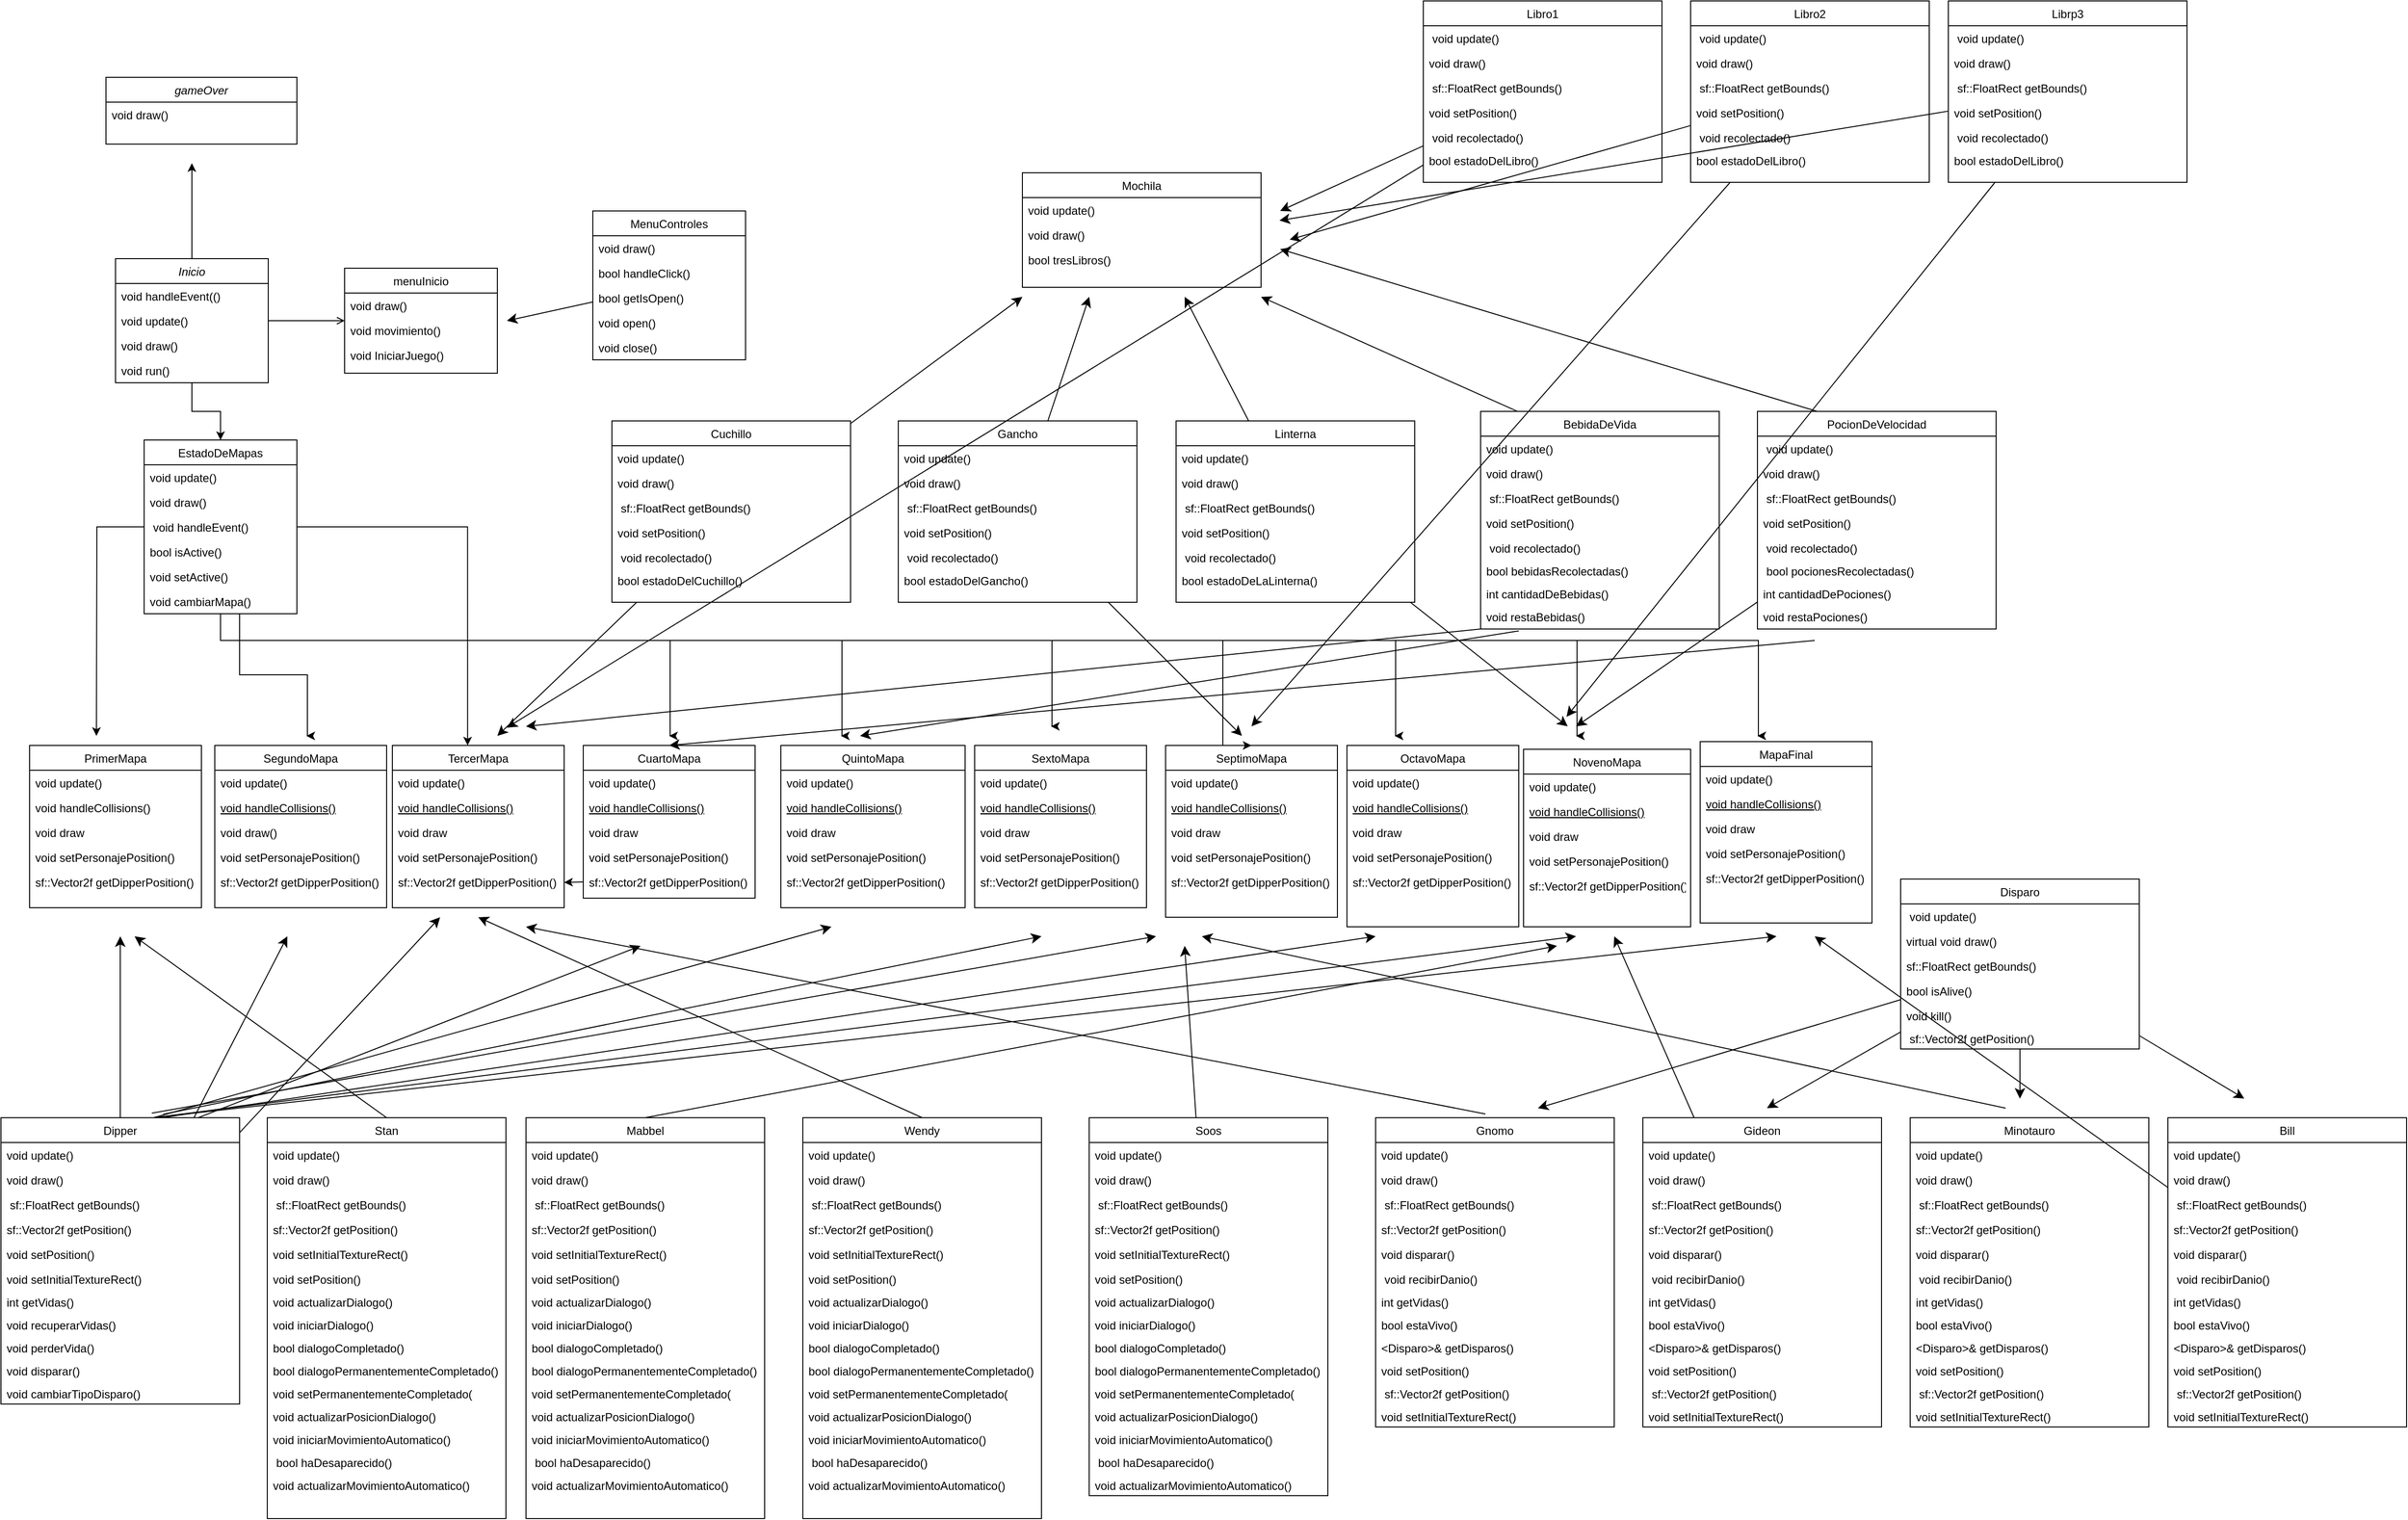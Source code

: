 <mxfile version="24.8.3">
  <diagram id="C5RBs43oDa-KdzZeNtuy" name="Page-1">
    <mxGraphModel dx="1720" dy="1934" grid="1" gridSize="10" guides="1" tooltips="1" connect="1" arrows="1" fold="1" page="1" pageScale="1" pageWidth="827" pageHeight="1169" math="0" shadow="0">
      <root>
        <mxCell id="WIyWlLk6GJQsqaUBKTNV-0" />
        <mxCell id="WIyWlLk6GJQsqaUBKTNV-1" parent="WIyWlLk6GJQsqaUBKTNV-0" />
        <mxCell id="hXFXkdDf9hyAOqTK6vz2-4" style="edgeStyle=orthogonalEdgeStyle;rounded=0;orthogonalLoop=1;jettySize=auto;html=1;entryX=0.5;entryY=0;entryDx=0;entryDy=0;" edge="1" parent="WIyWlLk6GJQsqaUBKTNV-1" source="zkfFHV4jXpPFQw0GAbJ--0" target="hXFXkdDf9hyAOqTK6vz2-0">
          <mxGeometry relative="1" as="geometry" />
        </mxCell>
        <mxCell id="hXFXkdDf9hyAOqTK6vz2-10" style="edgeStyle=orthogonalEdgeStyle;rounded=0;orthogonalLoop=1;jettySize=auto;html=1;" edge="1" parent="WIyWlLk6GJQsqaUBKTNV-1" source="zkfFHV4jXpPFQw0GAbJ--0">
          <mxGeometry relative="1" as="geometry">
            <mxPoint x="210" y="-310.0" as="targetPoint" />
          </mxGeometry>
        </mxCell>
        <mxCell id="zkfFHV4jXpPFQw0GAbJ--0" value="Inicio" style="swimlane;fontStyle=2;align=center;verticalAlign=top;childLayout=stackLayout;horizontal=1;startSize=26;horizontalStack=0;resizeParent=1;resizeLast=0;collapsible=1;marginBottom=0;rounded=0;shadow=0;strokeWidth=1;" parent="WIyWlLk6GJQsqaUBKTNV-1" vertex="1">
          <mxGeometry x="130" y="-210" width="160" height="130" as="geometry">
            <mxRectangle x="230" y="140" width="160" height="26" as="alternateBounds" />
          </mxGeometry>
        </mxCell>
        <mxCell id="zkfFHV4jXpPFQw0GAbJ--1" value="void handleEvent(()" style="text;align=left;verticalAlign=top;spacingLeft=4;spacingRight=4;overflow=hidden;rotatable=0;points=[[0,0.5],[1,0.5]];portConstraint=eastwest;" parent="zkfFHV4jXpPFQw0GAbJ--0" vertex="1">
          <mxGeometry y="26" width="160" height="26" as="geometry" />
        </mxCell>
        <mxCell id="zkfFHV4jXpPFQw0GAbJ--2" value="void update()" style="text;align=left;verticalAlign=top;spacingLeft=4;spacingRight=4;overflow=hidden;rotatable=0;points=[[0,0.5],[1,0.5]];portConstraint=eastwest;rounded=0;shadow=0;html=0;" parent="zkfFHV4jXpPFQw0GAbJ--0" vertex="1">
          <mxGeometry y="52" width="160" height="26" as="geometry" />
        </mxCell>
        <mxCell id="zkfFHV4jXpPFQw0GAbJ--3" value="void draw()" style="text;align=left;verticalAlign=top;spacingLeft=4;spacingRight=4;overflow=hidden;rotatable=0;points=[[0,0.5],[1,0.5]];portConstraint=eastwest;rounded=0;shadow=0;html=0;" parent="zkfFHV4jXpPFQw0GAbJ--0" vertex="1">
          <mxGeometry y="78" width="160" height="26" as="geometry" />
        </mxCell>
        <mxCell id="DwCyu7wq7T8zl0wTRPSQ-8" value="void run()" style="text;align=left;verticalAlign=top;spacingLeft=4;spacingRight=4;overflow=hidden;rotatable=0;points=[[0,0.5],[1,0.5]];portConstraint=eastwest;rounded=0;shadow=0;html=0;" parent="zkfFHV4jXpPFQw0GAbJ--0" vertex="1">
          <mxGeometry y="104" width="160" height="26" as="geometry" />
        </mxCell>
        <mxCell id="zkfFHV4jXpPFQw0GAbJ--6" value="PrimerMapa" style="swimlane;fontStyle=0;align=center;verticalAlign=top;childLayout=stackLayout;horizontal=1;startSize=26;horizontalStack=0;resizeParent=1;resizeLast=0;collapsible=1;marginBottom=0;rounded=0;shadow=0;strokeWidth=1;" parent="WIyWlLk6GJQsqaUBKTNV-1" vertex="1">
          <mxGeometry x="40" y="300" width="180" height="170" as="geometry">
            <mxRectangle x="130" y="380" width="160" height="26" as="alternateBounds" />
          </mxGeometry>
        </mxCell>
        <mxCell id="zkfFHV4jXpPFQw0GAbJ--8" value="void update()" style="text;align=left;verticalAlign=top;spacingLeft=4;spacingRight=4;overflow=hidden;rotatable=0;points=[[0,0.5],[1,0.5]];portConstraint=eastwest;rounded=0;shadow=0;html=0;" parent="zkfFHV4jXpPFQw0GAbJ--6" vertex="1">
          <mxGeometry y="26" width="180" height="26" as="geometry" />
        </mxCell>
        <mxCell id="zkfFHV4jXpPFQw0GAbJ--10" value="void handleCollisions()" style="text;align=left;verticalAlign=top;spacingLeft=4;spacingRight=4;overflow=hidden;rotatable=0;points=[[0,0.5],[1,0.5]];portConstraint=eastwest;fontStyle=0" parent="zkfFHV4jXpPFQw0GAbJ--6" vertex="1">
          <mxGeometry y="52" width="180" height="26" as="geometry" />
        </mxCell>
        <mxCell id="zkfFHV4jXpPFQw0GAbJ--11" value="void draw" style="text;align=left;verticalAlign=top;spacingLeft=4;spacingRight=4;overflow=hidden;rotatable=0;points=[[0,0.5],[1,0.5]];portConstraint=eastwest;" parent="zkfFHV4jXpPFQw0GAbJ--6" vertex="1">
          <mxGeometry y="78" width="180" height="26" as="geometry" />
        </mxCell>
        <mxCell id="DwCyu7wq7T8zl0wTRPSQ-4" value="void setPersonajePosition()" style="text;align=left;verticalAlign=top;spacingLeft=4;spacingRight=4;overflow=hidden;rotatable=0;points=[[0,0.5],[1,0.5]];portConstraint=eastwest;" parent="zkfFHV4jXpPFQw0GAbJ--6" vertex="1">
          <mxGeometry y="104" width="180" height="26" as="geometry" />
        </mxCell>
        <mxCell id="hXFXkdDf9hyAOqTK6vz2-25" value="sf::Vector2f getDipperPosition()" style="text;align=left;verticalAlign=top;spacingLeft=4;spacingRight=4;overflow=hidden;rotatable=0;points=[[0,0.5],[1,0.5]];portConstraint=eastwest;" vertex="1" parent="zkfFHV4jXpPFQw0GAbJ--6">
          <mxGeometry y="130" width="180" height="26" as="geometry" />
        </mxCell>
        <mxCell id="zkfFHV4jXpPFQw0GAbJ--17" value="menuInicio" style="swimlane;fontStyle=0;align=center;verticalAlign=top;childLayout=stackLayout;horizontal=1;startSize=26;horizontalStack=0;resizeParent=1;resizeLast=0;collapsible=1;marginBottom=0;rounded=0;shadow=0;strokeWidth=1;" parent="WIyWlLk6GJQsqaUBKTNV-1" vertex="1">
          <mxGeometry x="370" y="-200" width="160" height="110" as="geometry">
            <mxRectangle x="550" y="140" width="160" height="26" as="alternateBounds" />
          </mxGeometry>
        </mxCell>
        <mxCell id="zkfFHV4jXpPFQw0GAbJ--18" value="void draw()" style="text;align=left;verticalAlign=top;spacingLeft=4;spacingRight=4;overflow=hidden;rotatable=0;points=[[0,0.5],[1,0.5]];portConstraint=eastwest;" parent="zkfFHV4jXpPFQw0GAbJ--17" vertex="1">
          <mxGeometry y="26" width="160" height="26" as="geometry" />
        </mxCell>
        <mxCell id="zkfFHV4jXpPFQw0GAbJ--19" value="void movimiento()" style="text;align=left;verticalAlign=top;spacingLeft=4;spacingRight=4;overflow=hidden;rotatable=0;points=[[0,0.5],[1,0.5]];portConstraint=eastwest;rounded=0;shadow=0;html=0;" parent="zkfFHV4jXpPFQw0GAbJ--17" vertex="1">
          <mxGeometry y="52" width="160" height="26" as="geometry" />
        </mxCell>
        <mxCell id="zkfFHV4jXpPFQw0GAbJ--20" value="void IniciarJuego()" style="text;align=left;verticalAlign=top;spacingLeft=4;spacingRight=4;overflow=hidden;rotatable=0;points=[[0,0.5],[1,0.5]];portConstraint=eastwest;rounded=0;shadow=0;html=0;" parent="zkfFHV4jXpPFQw0GAbJ--17" vertex="1">
          <mxGeometry y="78" width="160" height="26" as="geometry" />
        </mxCell>
        <mxCell id="zkfFHV4jXpPFQw0GAbJ--26" value="" style="endArrow=open;shadow=0;strokeWidth=1;rounded=0;curved=0;endFill=1;edgeStyle=elbowEdgeStyle;elbow=vertical;" parent="WIyWlLk6GJQsqaUBKTNV-1" source="zkfFHV4jXpPFQw0GAbJ--0" target="zkfFHV4jXpPFQw0GAbJ--17" edge="1">
          <mxGeometry x="0.5" y="41" relative="1" as="geometry">
            <mxPoint x="380" y="192" as="sourcePoint" />
            <mxPoint x="540" y="192" as="targetPoint" />
            <mxPoint x="-40" y="32" as="offset" />
          </mxGeometry>
        </mxCell>
        <mxCell id="DwCyu7wq7T8zl0wTRPSQ-9" value="SegundoMapa" style="swimlane;fontStyle=0;align=center;verticalAlign=top;childLayout=stackLayout;horizontal=1;startSize=26;horizontalStack=0;resizeParent=1;resizeLast=0;collapsible=1;marginBottom=0;rounded=0;shadow=0;strokeWidth=1;" parent="WIyWlLk6GJQsqaUBKTNV-1" vertex="1">
          <mxGeometry x="234" y="300" width="180" height="170" as="geometry">
            <mxRectangle x="130" y="380" width="160" height="26" as="alternateBounds" />
          </mxGeometry>
        </mxCell>
        <mxCell id="DwCyu7wq7T8zl0wTRPSQ-11" value="void update()" style="text;align=left;verticalAlign=top;spacingLeft=4;spacingRight=4;overflow=hidden;rotatable=0;points=[[0,0.5],[1,0.5]];portConstraint=eastwest;rounded=0;shadow=0;html=0;" parent="DwCyu7wq7T8zl0wTRPSQ-9" vertex="1">
          <mxGeometry y="26" width="180" height="26" as="geometry" />
        </mxCell>
        <mxCell id="DwCyu7wq7T8zl0wTRPSQ-12" value="void handleCollisions()" style="text;align=left;verticalAlign=top;spacingLeft=4;spacingRight=4;overflow=hidden;rotatable=0;points=[[0,0.5],[1,0.5]];portConstraint=eastwest;fontStyle=4" parent="DwCyu7wq7T8zl0wTRPSQ-9" vertex="1">
          <mxGeometry y="52" width="180" height="26" as="geometry" />
        </mxCell>
        <mxCell id="DwCyu7wq7T8zl0wTRPSQ-13" value="void draw()" style="text;align=left;verticalAlign=top;spacingLeft=4;spacingRight=4;overflow=hidden;rotatable=0;points=[[0,0.5],[1,0.5]];portConstraint=eastwest;" parent="DwCyu7wq7T8zl0wTRPSQ-9" vertex="1">
          <mxGeometry y="78" width="180" height="26" as="geometry" />
        </mxCell>
        <mxCell id="DwCyu7wq7T8zl0wTRPSQ-14" value="void setPersonajePosition()" style="text;align=left;verticalAlign=top;spacingLeft=4;spacingRight=4;overflow=hidden;rotatable=0;points=[[0,0.5],[1,0.5]];portConstraint=eastwest;" parent="DwCyu7wq7T8zl0wTRPSQ-9" vertex="1">
          <mxGeometry y="104" width="180" height="26" as="geometry" />
        </mxCell>
        <mxCell id="hXFXkdDf9hyAOqTK6vz2-26" value="sf::Vector2f getDipperPosition() " style="text;align=left;verticalAlign=top;spacingLeft=4;spacingRight=4;overflow=hidden;rotatable=0;points=[[0,0.5],[1,0.5]];portConstraint=eastwest;" vertex="1" parent="DwCyu7wq7T8zl0wTRPSQ-9">
          <mxGeometry y="130" width="180" height="34" as="geometry" />
        </mxCell>
        <mxCell id="DwCyu7wq7T8zl0wTRPSQ-16" value="TercerMapa" style="swimlane;fontStyle=0;align=center;verticalAlign=top;childLayout=stackLayout;horizontal=1;startSize=26;horizontalStack=0;resizeParent=1;resizeLast=0;collapsible=1;marginBottom=0;rounded=0;shadow=0;strokeWidth=1;" parent="WIyWlLk6GJQsqaUBKTNV-1" vertex="1">
          <mxGeometry x="420" y="300" width="180" height="170" as="geometry">
            <mxRectangle x="130" y="380" width="160" height="26" as="alternateBounds" />
          </mxGeometry>
        </mxCell>
        <mxCell id="DwCyu7wq7T8zl0wTRPSQ-18" value="void update()" style="text;align=left;verticalAlign=top;spacingLeft=4;spacingRight=4;overflow=hidden;rotatable=0;points=[[0,0.5],[1,0.5]];portConstraint=eastwest;rounded=0;shadow=0;html=0;" parent="DwCyu7wq7T8zl0wTRPSQ-16" vertex="1">
          <mxGeometry y="26" width="180" height="26" as="geometry" />
        </mxCell>
        <mxCell id="DwCyu7wq7T8zl0wTRPSQ-19" value="void handleCollisions()" style="text;align=left;verticalAlign=top;spacingLeft=4;spacingRight=4;overflow=hidden;rotatable=0;points=[[0,0.5],[1,0.5]];portConstraint=eastwest;fontStyle=4" parent="DwCyu7wq7T8zl0wTRPSQ-16" vertex="1">
          <mxGeometry y="52" width="180" height="26" as="geometry" />
        </mxCell>
        <mxCell id="DwCyu7wq7T8zl0wTRPSQ-20" value="void draw" style="text;align=left;verticalAlign=top;spacingLeft=4;spacingRight=4;overflow=hidden;rotatable=0;points=[[0,0.5],[1,0.5]];portConstraint=eastwest;" parent="DwCyu7wq7T8zl0wTRPSQ-16" vertex="1">
          <mxGeometry y="78" width="180" height="26" as="geometry" />
        </mxCell>
        <mxCell id="DwCyu7wq7T8zl0wTRPSQ-21" value="void setPersonajePosition()" style="text;align=left;verticalAlign=top;spacingLeft=4;spacingRight=4;overflow=hidden;rotatable=0;points=[[0,0.5],[1,0.5]];portConstraint=eastwest;" parent="DwCyu7wq7T8zl0wTRPSQ-16" vertex="1">
          <mxGeometry y="104" width="180" height="26" as="geometry" />
        </mxCell>
        <mxCell id="hXFXkdDf9hyAOqTK6vz2-27" value="sf::Vector2f getDipperPosition()" style="text;align=left;verticalAlign=top;spacingLeft=4;spacingRight=4;overflow=hidden;rotatable=0;points=[[0,0.5],[1,0.5]];portConstraint=eastwest;" vertex="1" parent="DwCyu7wq7T8zl0wTRPSQ-16">
          <mxGeometry y="130" width="180" height="26" as="geometry" />
        </mxCell>
        <mxCell id="DwCyu7wq7T8zl0wTRPSQ-23" value="CuartoMapa" style="swimlane;fontStyle=0;align=center;verticalAlign=top;childLayout=stackLayout;horizontal=1;startSize=26;horizontalStack=0;resizeParent=1;resizeLast=0;collapsible=1;marginBottom=0;rounded=0;shadow=0;strokeWidth=1;" parent="WIyWlLk6GJQsqaUBKTNV-1" vertex="1">
          <mxGeometry x="620" y="300" width="180" height="160" as="geometry">
            <mxRectangle x="130" y="380" width="160" height="26" as="alternateBounds" />
          </mxGeometry>
        </mxCell>
        <mxCell id="DwCyu7wq7T8zl0wTRPSQ-25" value="void update()" style="text;align=left;verticalAlign=top;spacingLeft=4;spacingRight=4;overflow=hidden;rotatable=0;points=[[0,0.5],[1,0.5]];portConstraint=eastwest;rounded=0;shadow=0;html=0;" parent="DwCyu7wq7T8zl0wTRPSQ-23" vertex="1">
          <mxGeometry y="26" width="180" height="26" as="geometry" />
        </mxCell>
        <mxCell id="DwCyu7wq7T8zl0wTRPSQ-26" value="void handleCollisions()" style="text;align=left;verticalAlign=top;spacingLeft=4;spacingRight=4;overflow=hidden;rotatable=0;points=[[0,0.5],[1,0.5]];portConstraint=eastwest;fontStyle=4" parent="DwCyu7wq7T8zl0wTRPSQ-23" vertex="1">
          <mxGeometry y="52" width="180" height="26" as="geometry" />
        </mxCell>
        <mxCell id="DwCyu7wq7T8zl0wTRPSQ-27" value="void draw" style="text;align=left;verticalAlign=top;spacingLeft=4;spacingRight=4;overflow=hidden;rotatable=0;points=[[0,0.5],[1,0.5]];portConstraint=eastwest;" parent="DwCyu7wq7T8zl0wTRPSQ-23" vertex="1">
          <mxGeometry y="78" width="180" height="26" as="geometry" />
        </mxCell>
        <mxCell id="DwCyu7wq7T8zl0wTRPSQ-28" value="void setPersonajePosition()" style="text;align=left;verticalAlign=top;spacingLeft=4;spacingRight=4;overflow=hidden;rotatable=0;points=[[0,0.5],[1,0.5]];portConstraint=eastwest;" parent="DwCyu7wq7T8zl0wTRPSQ-23" vertex="1">
          <mxGeometry y="104" width="180" height="26" as="geometry" />
        </mxCell>
        <mxCell id="hXFXkdDf9hyAOqTK6vz2-29" value="sf::Vector2f getDipperPosition()" style="text;align=left;verticalAlign=top;spacingLeft=4;spacingRight=4;overflow=hidden;rotatable=0;points=[[0,0.5],[1,0.5]];portConstraint=eastwest;" vertex="1" parent="DwCyu7wq7T8zl0wTRPSQ-23">
          <mxGeometry y="130" width="180" height="26" as="geometry" />
        </mxCell>
        <mxCell id="DwCyu7wq7T8zl0wTRPSQ-30" value="SextoMapa" style="swimlane;fontStyle=0;align=center;verticalAlign=top;childLayout=stackLayout;horizontal=1;startSize=26;horizontalStack=0;resizeParent=1;resizeLast=0;collapsible=1;marginBottom=0;rounded=0;shadow=0;strokeWidth=1;" parent="WIyWlLk6GJQsqaUBKTNV-1" vertex="1">
          <mxGeometry x="1030" y="300" width="180" height="170" as="geometry">
            <mxRectangle x="130" y="380" width="160" height="26" as="alternateBounds" />
          </mxGeometry>
        </mxCell>
        <mxCell id="DwCyu7wq7T8zl0wTRPSQ-32" value="void update()" style="text;align=left;verticalAlign=top;spacingLeft=4;spacingRight=4;overflow=hidden;rotatable=0;points=[[0,0.5],[1,0.5]];portConstraint=eastwest;rounded=0;shadow=0;html=0;" parent="DwCyu7wq7T8zl0wTRPSQ-30" vertex="1">
          <mxGeometry y="26" width="180" height="26" as="geometry" />
        </mxCell>
        <mxCell id="DwCyu7wq7T8zl0wTRPSQ-33" value="void handleCollisions()" style="text;align=left;verticalAlign=top;spacingLeft=4;spacingRight=4;overflow=hidden;rotatable=0;points=[[0,0.5],[1,0.5]];portConstraint=eastwest;fontStyle=4" parent="DwCyu7wq7T8zl0wTRPSQ-30" vertex="1">
          <mxGeometry y="52" width="180" height="26" as="geometry" />
        </mxCell>
        <mxCell id="DwCyu7wq7T8zl0wTRPSQ-34" value="void draw" style="text;align=left;verticalAlign=top;spacingLeft=4;spacingRight=4;overflow=hidden;rotatable=0;points=[[0,0.5],[1,0.5]];portConstraint=eastwest;" parent="DwCyu7wq7T8zl0wTRPSQ-30" vertex="1">
          <mxGeometry y="78" width="180" height="26" as="geometry" />
        </mxCell>
        <mxCell id="DwCyu7wq7T8zl0wTRPSQ-35" value="void setPersonajePosition()" style="text;align=left;verticalAlign=top;spacingLeft=4;spacingRight=4;overflow=hidden;rotatable=0;points=[[0,0.5],[1,0.5]];portConstraint=eastwest;" parent="DwCyu7wq7T8zl0wTRPSQ-30" vertex="1">
          <mxGeometry y="104" width="180" height="26" as="geometry" />
        </mxCell>
        <mxCell id="DwCyu7wq7T8zl0wTRPSQ-36" value="sf::Vector2f getDipperPosition()" style="text;align=left;verticalAlign=top;spacingLeft=4;spacingRight=4;overflow=hidden;rotatable=0;points=[[0,0.5],[1,0.5]];portConstraint=eastwest;" parent="DwCyu7wq7T8zl0wTRPSQ-30" vertex="1">
          <mxGeometry y="130" width="180" height="26" as="geometry" />
        </mxCell>
        <mxCell id="DwCyu7wq7T8zl0wTRPSQ-37" value="SeptimoMapa" style="swimlane;fontStyle=0;align=center;verticalAlign=top;childLayout=stackLayout;horizontal=1;startSize=26;horizontalStack=0;resizeParent=1;resizeLast=0;collapsible=1;marginBottom=0;rounded=0;shadow=0;strokeWidth=1;" parent="WIyWlLk6GJQsqaUBKTNV-1" vertex="1">
          <mxGeometry x="1230" y="300" width="180" height="180" as="geometry">
            <mxRectangle x="130" y="380" width="160" height="26" as="alternateBounds" />
          </mxGeometry>
        </mxCell>
        <mxCell id="DwCyu7wq7T8zl0wTRPSQ-39" value="void update()" style="text;align=left;verticalAlign=top;spacingLeft=4;spacingRight=4;overflow=hidden;rotatable=0;points=[[0,0.5],[1,0.5]];portConstraint=eastwest;rounded=0;shadow=0;html=0;" parent="DwCyu7wq7T8zl0wTRPSQ-37" vertex="1">
          <mxGeometry y="26" width="180" height="26" as="geometry" />
        </mxCell>
        <mxCell id="DwCyu7wq7T8zl0wTRPSQ-40" value="void handleCollisions()" style="text;align=left;verticalAlign=top;spacingLeft=4;spacingRight=4;overflow=hidden;rotatable=0;points=[[0,0.5],[1,0.5]];portConstraint=eastwest;fontStyle=4" parent="DwCyu7wq7T8zl0wTRPSQ-37" vertex="1">
          <mxGeometry y="52" width="180" height="26" as="geometry" />
        </mxCell>
        <mxCell id="DwCyu7wq7T8zl0wTRPSQ-41" value="void draw" style="text;align=left;verticalAlign=top;spacingLeft=4;spacingRight=4;overflow=hidden;rotatable=0;points=[[0,0.5],[1,0.5]];portConstraint=eastwest;" parent="DwCyu7wq7T8zl0wTRPSQ-37" vertex="1">
          <mxGeometry y="78" width="180" height="26" as="geometry" />
        </mxCell>
        <mxCell id="DwCyu7wq7T8zl0wTRPSQ-42" value="void setPersonajePosition()" style="text;align=left;verticalAlign=top;spacingLeft=4;spacingRight=4;overflow=hidden;rotatable=0;points=[[0,0.5],[1,0.5]];portConstraint=eastwest;" parent="DwCyu7wq7T8zl0wTRPSQ-37" vertex="1">
          <mxGeometry y="104" width="180" height="26" as="geometry" />
        </mxCell>
        <mxCell id="DwCyu7wq7T8zl0wTRPSQ-43" value="sf::Vector2f getDipperPosition()" style="text;align=left;verticalAlign=top;spacingLeft=4;spacingRight=4;overflow=hidden;rotatable=0;points=[[0,0.5],[1,0.5]];portConstraint=eastwest;" parent="DwCyu7wq7T8zl0wTRPSQ-37" vertex="1">
          <mxGeometry y="130" width="180" height="26" as="geometry" />
        </mxCell>
        <mxCell id="DwCyu7wq7T8zl0wTRPSQ-44" value="QuintoMapa" style="swimlane;fontStyle=0;align=center;verticalAlign=top;childLayout=stackLayout;horizontal=1;startSize=26;horizontalStack=0;resizeParent=1;resizeLast=0;collapsible=1;marginBottom=0;rounded=0;shadow=0;strokeWidth=1;" parent="WIyWlLk6GJQsqaUBKTNV-1" vertex="1">
          <mxGeometry x="827" y="300" width="193" height="170" as="geometry">
            <mxRectangle x="130" y="380" width="160" height="26" as="alternateBounds" />
          </mxGeometry>
        </mxCell>
        <mxCell id="DwCyu7wq7T8zl0wTRPSQ-46" value="void update()" style="text;align=left;verticalAlign=top;spacingLeft=4;spacingRight=4;overflow=hidden;rotatable=0;points=[[0,0.5],[1,0.5]];portConstraint=eastwest;rounded=0;shadow=0;html=0;" parent="DwCyu7wq7T8zl0wTRPSQ-44" vertex="1">
          <mxGeometry y="26" width="193" height="26" as="geometry" />
        </mxCell>
        <mxCell id="DwCyu7wq7T8zl0wTRPSQ-47" value="void handleCollisions()" style="text;align=left;verticalAlign=top;spacingLeft=4;spacingRight=4;overflow=hidden;rotatable=0;points=[[0,0.5],[1,0.5]];portConstraint=eastwest;fontStyle=4" parent="DwCyu7wq7T8zl0wTRPSQ-44" vertex="1">
          <mxGeometry y="52" width="193" height="26" as="geometry" />
        </mxCell>
        <mxCell id="DwCyu7wq7T8zl0wTRPSQ-48" value="void draw" style="text;align=left;verticalAlign=top;spacingLeft=4;spacingRight=4;overflow=hidden;rotatable=0;points=[[0,0.5],[1,0.5]];portConstraint=eastwest;" parent="DwCyu7wq7T8zl0wTRPSQ-44" vertex="1">
          <mxGeometry y="78" width="193" height="26" as="geometry" />
        </mxCell>
        <mxCell id="DwCyu7wq7T8zl0wTRPSQ-49" value="void setPersonajePosition()" style="text;align=left;verticalAlign=top;spacingLeft=4;spacingRight=4;overflow=hidden;rotatable=0;points=[[0,0.5],[1,0.5]];portConstraint=eastwest;" parent="DwCyu7wq7T8zl0wTRPSQ-44" vertex="1">
          <mxGeometry y="104" width="193" height="26" as="geometry" />
        </mxCell>
        <mxCell id="hXFXkdDf9hyAOqTK6vz2-30" value="sf::Vector2f getDipperPosition()" style="text;align=left;verticalAlign=top;spacingLeft=4;spacingRight=4;overflow=hidden;rotatable=0;points=[[0,0.5],[1,0.5]];portConstraint=eastwest;" vertex="1" parent="DwCyu7wq7T8zl0wTRPSQ-44">
          <mxGeometry y="130" width="193" height="26" as="geometry" />
        </mxCell>
        <mxCell id="DwCyu7wq7T8zl0wTRPSQ-51" value="OctavoMapa" style="swimlane;fontStyle=0;align=center;verticalAlign=top;childLayout=stackLayout;horizontal=1;startSize=26;horizontalStack=0;resizeParent=1;resizeLast=0;collapsible=1;marginBottom=0;rounded=0;shadow=0;strokeWidth=1;" parent="WIyWlLk6GJQsqaUBKTNV-1" vertex="1">
          <mxGeometry x="1420" y="300" width="180" height="190" as="geometry">
            <mxRectangle x="130" y="380" width="160" height="26" as="alternateBounds" />
          </mxGeometry>
        </mxCell>
        <mxCell id="DwCyu7wq7T8zl0wTRPSQ-53" value="void update()" style="text;align=left;verticalAlign=top;spacingLeft=4;spacingRight=4;overflow=hidden;rotatable=0;points=[[0,0.5],[1,0.5]];portConstraint=eastwest;rounded=0;shadow=0;html=0;" parent="DwCyu7wq7T8zl0wTRPSQ-51" vertex="1">
          <mxGeometry y="26" width="180" height="26" as="geometry" />
        </mxCell>
        <mxCell id="DwCyu7wq7T8zl0wTRPSQ-54" value="void handleCollisions()" style="text;align=left;verticalAlign=top;spacingLeft=4;spacingRight=4;overflow=hidden;rotatable=0;points=[[0,0.5],[1,0.5]];portConstraint=eastwest;fontStyle=4" parent="DwCyu7wq7T8zl0wTRPSQ-51" vertex="1">
          <mxGeometry y="52" width="180" height="26" as="geometry" />
        </mxCell>
        <mxCell id="DwCyu7wq7T8zl0wTRPSQ-55" value="void draw" style="text;align=left;verticalAlign=top;spacingLeft=4;spacingRight=4;overflow=hidden;rotatable=0;points=[[0,0.5],[1,0.5]];portConstraint=eastwest;" parent="DwCyu7wq7T8zl0wTRPSQ-51" vertex="1">
          <mxGeometry y="78" width="180" height="26" as="geometry" />
        </mxCell>
        <mxCell id="DwCyu7wq7T8zl0wTRPSQ-56" value="void setPersonajePosition()" style="text;align=left;verticalAlign=top;spacingLeft=4;spacingRight=4;overflow=hidden;rotatable=0;points=[[0,0.5],[1,0.5]];portConstraint=eastwest;" parent="DwCyu7wq7T8zl0wTRPSQ-51" vertex="1">
          <mxGeometry y="104" width="180" height="26" as="geometry" />
        </mxCell>
        <mxCell id="DwCyu7wq7T8zl0wTRPSQ-57" value="sf::Vector2f getDipperPosition()" style="text;align=left;verticalAlign=top;spacingLeft=4;spacingRight=4;overflow=hidden;rotatable=0;points=[[0,0.5],[1,0.5]];portConstraint=eastwest;" parent="DwCyu7wq7T8zl0wTRPSQ-51" vertex="1">
          <mxGeometry y="130" width="180" height="26" as="geometry" />
        </mxCell>
        <mxCell id="DwCyu7wq7T8zl0wTRPSQ-58" value="NovenoMapa" style="swimlane;fontStyle=0;align=center;verticalAlign=top;childLayout=stackLayout;horizontal=1;startSize=26;horizontalStack=0;resizeParent=1;resizeLast=0;collapsible=1;marginBottom=0;rounded=0;shadow=0;strokeWidth=1;" parent="WIyWlLk6GJQsqaUBKTNV-1" vertex="1">
          <mxGeometry x="1605" y="304" width="175" height="186" as="geometry">
            <mxRectangle x="130" y="380" width="160" height="26" as="alternateBounds" />
          </mxGeometry>
        </mxCell>
        <mxCell id="DwCyu7wq7T8zl0wTRPSQ-60" value="void update()" style="text;align=left;verticalAlign=top;spacingLeft=4;spacingRight=4;overflow=hidden;rotatable=0;points=[[0,0.5],[1,0.5]];portConstraint=eastwest;rounded=0;shadow=0;html=0;" parent="DwCyu7wq7T8zl0wTRPSQ-58" vertex="1">
          <mxGeometry y="26" width="175" height="26" as="geometry" />
        </mxCell>
        <mxCell id="DwCyu7wq7T8zl0wTRPSQ-61" value="void handleCollisions()" style="text;align=left;verticalAlign=top;spacingLeft=4;spacingRight=4;overflow=hidden;rotatable=0;points=[[0,0.5],[1,0.5]];portConstraint=eastwest;fontStyle=4" parent="DwCyu7wq7T8zl0wTRPSQ-58" vertex="1">
          <mxGeometry y="52" width="175" height="26" as="geometry" />
        </mxCell>
        <mxCell id="DwCyu7wq7T8zl0wTRPSQ-62" value="void draw" style="text;align=left;verticalAlign=top;spacingLeft=4;spacingRight=4;overflow=hidden;rotatable=0;points=[[0,0.5],[1,0.5]];portConstraint=eastwest;" parent="DwCyu7wq7T8zl0wTRPSQ-58" vertex="1">
          <mxGeometry y="78" width="175" height="26" as="geometry" />
        </mxCell>
        <mxCell id="DwCyu7wq7T8zl0wTRPSQ-63" value="void setPersonajePosition()" style="text;align=left;verticalAlign=top;spacingLeft=4;spacingRight=4;overflow=hidden;rotatable=0;points=[[0,0.5],[1,0.5]];portConstraint=eastwest;" parent="DwCyu7wq7T8zl0wTRPSQ-58" vertex="1">
          <mxGeometry y="104" width="175" height="26" as="geometry" />
        </mxCell>
        <mxCell id="DwCyu7wq7T8zl0wTRPSQ-64" value="sf::Vector2f getDipperPosition()" style="text;align=left;verticalAlign=top;spacingLeft=4;spacingRight=4;overflow=hidden;rotatable=0;points=[[0,0.5],[1,0.5]];portConstraint=eastwest;" parent="DwCyu7wq7T8zl0wTRPSQ-58" vertex="1">
          <mxGeometry y="130" width="175" height="26" as="geometry" />
        </mxCell>
        <mxCell id="DwCyu7wq7T8zl0wTRPSQ-67" value="MapaFinal" style="swimlane;fontStyle=0;align=center;verticalAlign=top;childLayout=stackLayout;horizontal=1;startSize=26;horizontalStack=0;resizeParent=1;resizeLast=0;collapsible=1;marginBottom=0;rounded=0;shadow=0;strokeWidth=1;" parent="WIyWlLk6GJQsqaUBKTNV-1" vertex="1">
          <mxGeometry x="1790" y="296" width="180" height="190" as="geometry">
            <mxRectangle x="130" y="380" width="160" height="26" as="alternateBounds" />
          </mxGeometry>
        </mxCell>
        <mxCell id="DwCyu7wq7T8zl0wTRPSQ-69" value="void update()" style="text;align=left;verticalAlign=top;spacingLeft=4;spacingRight=4;overflow=hidden;rotatable=0;points=[[0,0.5],[1,0.5]];portConstraint=eastwest;rounded=0;shadow=0;html=0;" parent="DwCyu7wq7T8zl0wTRPSQ-67" vertex="1">
          <mxGeometry y="26" width="180" height="26" as="geometry" />
        </mxCell>
        <mxCell id="DwCyu7wq7T8zl0wTRPSQ-70" value="void handleCollisions()" style="text;align=left;verticalAlign=top;spacingLeft=4;spacingRight=4;overflow=hidden;rotatable=0;points=[[0,0.5],[1,0.5]];portConstraint=eastwest;fontStyle=4" parent="DwCyu7wq7T8zl0wTRPSQ-67" vertex="1">
          <mxGeometry y="52" width="180" height="26" as="geometry" />
        </mxCell>
        <mxCell id="DwCyu7wq7T8zl0wTRPSQ-71" value="void draw" style="text;align=left;verticalAlign=top;spacingLeft=4;spacingRight=4;overflow=hidden;rotatable=0;points=[[0,0.5],[1,0.5]];portConstraint=eastwest;" parent="DwCyu7wq7T8zl0wTRPSQ-67" vertex="1">
          <mxGeometry y="78" width="180" height="26" as="geometry" />
        </mxCell>
        <mxCell id="DwCyu7wq7T8zl0wTRPSQ-72" value="void setPersonajePosition()" style="text;align=left;verticalAlign=top;spacingLeft=4;spacingRight=4;overflow=hidden;rotatable=0;points=[[0,0.5],[1,0.5]];portConstraint=eastwest;" parent="DwCyu7wq7T8zl0wTRPSQ-67" vertex="1">
          <mxGeometry y="104" width="180" height="26" as="geometry" />
        </mxCell>
        <mxCell id="DwCyu7wq7T8zl0wTRPSQ-73" value="sf::Vector2f getDipperPosition()" style="text;align=left;verticalAlign=top;spacingLeft=4;spacingRight=4;overflow=hidden;rotatable=0;points=[[0,0.5],[1,0.5]];portConstraint=eastwest;" parent="DwCyu7wq7T8zl0wTRPSQ-67" vertex="1">
          <mxGeometry y="130" width="180" height="26" as="geometry" />
        </mxCell>
        <mxCell id="JlY8tvknWE761jfgguGe-3" style="edgeStyle=none;curved=1;rounded=0;orthogonalLoop=1;jettySize=auto;html=1;fontSize=12;startSize=8;endSize=8;" parent="WIyWlLk6GJQsqaUBKTNV-1" source="DwCyu7wq7T8zl0wTRPSQ-75" edge="1">
          <mxGeometry relative="1" as="geometry">
            <mxPoint x="135" y="500" as="targetPoint" />
          </mxGeometry>
        </mxCell>
        <mxCell id="JlY8tvknWE761jfgguGe-4" style="edgeStyle=none;curved=1;rounded=0;orthogonalLoop=1;jettySize=auto;html=1;fontSize=12;startSize=8;endSize=8;" parent="WIyWlLk6GJQsqaUBKTNV-1" source="DwCyu7wq7T8zl0wTRPSQ-75" edge="1">
          <mxGeometry relative="1" as="geometry">
            <mxPoint x="310" y="500" as="targetPoint" />
          </mxGeometry>
        </mxCell>
        <mxCell id="JlY8tvknWE761jfgguGe-5" style="edgeStyle=none;curved=1;rounded=0;orthogonalLoop=1;jettySize=auto;html=1;fontSize=12;startSize=8;endSize=8;" parent="WIyWlLk6GJQsqaUBKTNV-1" source="DwCyu7wq7T8zl0wTRPSQ-75" edge="1">
          <mxGeometry relative="1" as="geometry">
            <mxPoint x="470" y="480" as="targetPoint" />
          </mxGeometry>
        </mxCell>
        <mxCell id="JlY8tvknWE761jfgguGe-6" style="edgeStyle=none;curved=1;rounded=0;orthogonalLoop=1;jettySize=auto;html=1;fontSize=12;startSize=8;endSize=8;exitX=0.796;exitY=0.01;exitDx=0;exitDy=0;exitPerimeter=0;" parent="WIyWlLk6GJQsqaUBKTNV-1" source="DwCyu7wq7T8zl0wTRPSQ-75" edge="1">
          <mxGeometry relative="1" as="geometry">
            <mxPoint x="680" y="510" as="targetPoint" />
          </mxGeometry>
        </mxCell>
        <mxCell id="JlY8tvknWE761jfgguGe-9" style="edgeStyle=none;curved=1;rounded=0;orthogonalLoop=1;jettySize=auto;html=1;fontSize=12;startSize=8;endSize=8;exitX=0.68;exitY=-0.012;exitDx=0;exitDy=0;exitPerimeter=0;" parent="WIyWlLk6GJQsqaUBKTNV-1" source="DwCyu7wq7T8zl0wTRPSQ-75" edge="1">
          <mxGeometry relative="1" as="geometry">
            <mxPoint x="1100" y="500" as="targetPoint" />
          </mxGeometry>
        </mxCell>
        <mxCell id="JlY8tvknWE761jfgguGe-10" style="edgeStyle=none;curved=1;rounded=0;orthogonalLoop=1;jettySize=auto;html=1;fontSize=12;startSize=8;endSize=8;exitX=0.632;exitY=-0.016;exitDx=0;exitDy=0;exitPerimeter=0;" parent="WIyWlLk6GJQsqaUBKTNV-1" source="DwCyu7wq7T8zl0wTRPSQ-75" edge="1">
          <mxGeometry relative="1" as="geometry">
            <mxPoint x="1220" y="500" as="targetPoint" />
          </mxGeometry>
        </mxCell>
        <mxCell id="JlY8tvknWE761jfgguGe-11" style="edgeStyle=none;curved=1;rounded=0;orthogonalLoop=1;jettySize=auto;html=1;fontSize=12;startSize=8;endSize=8;" parent="WIyWlLk6GJQsqaUBKTNV-1" edge="1">
          <mxGeometry relative="1" as="geometry">
            <mxPoint x="880" y="490" as="targetPoint" />
            <mxPoint x="170" y="690" as="sourcePoint" />
          </mxGeometry>
        </mxCell>
        <mxCell id="JlY8tvknWE761jfgguGe-13" style="edgeStyle=none;curved=1;rounded=0;orthogonalLoop=1;jettySize=auto;html=1;fontSize=12;startSize=8;endSize=8;exitX=0.636;exitY=0.005;exitDx=0;exitDy=0;exitPerimeter=0;" parent="WIyWlLk6GJQsqaUBKTNV-1" source="DwCyu7wq7T8zl0wTRPSQ-75" edge="1">
          <mxGeometry relative="1" as="geometry">
            <mxPoint x="1450" y="500" as="targetPoint" />
          </mxGeometry>
        </mxCell>
        <mxCell id="JlY8tvknWE761jfgguGe-14" style="edgeStyle=none;curved=1;rounded=0;orthogonalLoop=1;jettySize=auto;html=1;fontSize=12;startSize=8;endSize=8;" parent="WIyWlLk6GJQsqaUBKTNV-1" edge="1">
          <mxGeometry relative="1" as="geometry">
            <mxPoint x="1660" y="500" as="targetPoint" />
            <mxPoint x="170" y="690" as="sourcePoint" />
          </mxGeometry>
        </mxCell>
        <mxCell id="JlY8tvknWE761jfgguGe-15" style="edgeStyle=none;curved=1;rounded=0;orthogonalLoop=1;jettySize=auto;html=1;fontSize=12;startSize=8;endSize=8;exitX=0.668;exitY=-0.003;exitDx=0;exitDy=0;exitPerimeter=0;" parent="WIyWlLk6GJQsqaUBKTNV-1" source="DwCyu7wq7T8zl0wTRPSQ-75" edge="1">
          <mxGeometry relative="1" as="geometry">
            <mxPoint x="1870" y="500" as="targetPoint" />
          </mxGeometry>
        </mxCell>
        <mxCell id="DwCyu7wq7T8zl0wTRPSQ-75" value="Dipper" style="swimlane;fontStyle=0;align=center;verticalAlign=top;childLayout=stackLayout;horizontal=1;startSize=26;horizontalStack=0;resizeParent=1;resizeLast=0;collapsible=1;marginBottom=0;rounded=0;shadow=0;strokeWidth=1;" parent="WIyWlLk6GJQsqaUBKTNV-1" vertex="1">
          <mxGeometry x="10" y="690" width="250" height="300" as="geometry">
            <mxRectangle x="130" y="380" width="160" height="26" as="alternateBounds" />
          </mxGeometry>
        </mxCell>
        <mxCell id="DwCyu7wq7T8zl0wTRPSQ-76" value="void update()" style="text;align=left;verticalAlign=top;spacingLeft=4;spacingRight=4;overflow=hidden;rotatable=0;points=[[0,0.5],[1,0.5]];portConstraint=eastwest;" parent="DwCyu7wq7T8zl0wTRPSQ-75" vertex="1">
          <mxGeometry y="26" width="250" height="26" as="geometry" />
        </mxCell>
        <mxCell id="DwCyu7wq7T8zl0wTRPSQ-77" value="void draw()" style="text;align=left;verticalAlign=top;spacingLeft=4;spacingRight=4;overflow=hidden;rotatable=0;points=[[0,0.5],[1,0.5]];portConstraint=eastwest;rounded=0;shadow=0;html=0;" parent="DwCyu7wq7T8zl0wTRPSQ-75" vertex="1">
          <mxGeometry y="52" width="250" height="26" as="geometry" />
        </mxCell>
        <mxCell id="DwCyu7wq7T8zl0wTRPSQ-78" value=" sf::FloatRect getBounds()" style="text;align=left;verticalAlign=top;spacingLeft=4;spacingRight=4;overflow=hidden;rotatable=0;points=[[0,0.5],[1,0.5]];portConstraint=eastwest;fontStyle=0" parent="DwCyu7wq7T8zl0wTRPSQ-75" vertex="1">
          <mxGeometry y="78" width="250" height="26" as="geometry" />
        </mxCell>
        <mxCell id="DwCyu7wq7T8zl0wTRPSQ-79" value="sf::Vector2f getPosition()" style="text;align=left;verticalAlign=top;spacingLeft=4;spacingRight=4;overflow=hidden;rotatable=0;points=[[0,0.5],[1,0.5]];portConstraint=eastwest;" parent="DwCyu7wq7T8zl0wTRPSQ-75" vertex="1">
          <mxGeometry y="104" width="250" height="26" as="geometry" />
        </mxCell>
        <mxCell id="DwCyu7wq7T8zl0wTRPSQ-80" value="void setPosition()" style="text;align=left;verticalAlign=top;spacingLeft=4;spacingRight=4;overflow=hidden;rotatable=0;points=[[0,0.5],[1,0.5]];portConstraint=eastwest;" parent="DwCyu7wq7T8zl0wTRPSQ-75" vertex="1">
          <mxGeometry y="130" width="250" height="26" as="geometry" />
        </mxCell>
        <mxCell id="DwCyu7wq7T8zl0wTRPSQ-81" value="void setInitialTextureRect()" style="text;align=left;verticalAlign=top;spacingLeft=4;spacingRight=4;overflow=hidden;rotatable=0;points=[[0,0.5],[1,0.5]];portConstraint=eastwest;" parent="DwCyu7wq7T8zl0wTRPSQ-75" vertex="1">
          <mxGeometry y="156" width="250" height="24" as="geometry" />
        </mxCell>
        <mxCell id="DwCyu7wq7T8zl0wTRPSQ-82" value="int getVidas()" style="text;align=left;verticalAlign=top;spacingLeft=4;spacingRight=4;overflow=hidden;rotatable=0;points=[[0,0.5],[1,0.5]];portConstraint=eastwest;" parent="DwCyu7wq7T8zl0wTRPSQ-75" vertex="1">
          <mxGeometry y="180" width="250" height="24" as="geometry" />
        </mxCell>
        <mxCell id="DwCyu7wq7T8zl0wTRPSQ-83" value="void recuperarVidas()" style="text;align=left;verticalAlign=top;spacingLeft=4;spacingRight=4;overflow=hidden;rotatable=0;points=[[0,0.5],[1,0.5]];portConstraint=eastwest;" parent="DwCyu7wq7T8zl0wTRPSQ-75" vertex="1">
          <mxGeometry y="204" width="250" height="24" as="geometry" />
        </mxCell>
        <mxCell id="hXFXkdDf9hyAOqTK6vz2-32" value="void perderVida()" style="text;align=left;verticalAlign=top;spacingLeft=4;spacingRight=4;overflow=hidden;rotatable=0;points=[[0,0.5],[1,0.5]];portConstraint=eastwest;" vertex="1" parent="DwCyu7wq7T8zl0wTRPSQ-75">
          <mxGeometry y="228" width="250" height="24" as="geometry" />
        </mxCell>
        <mxCell id="hXFXkdDf9hyAOqTK6vz2-33" value="void disparar()" style="text;align=left;verticalAlign=top;spacingLeft=4;spacingRight=4;overflow=hidden;rotatable=0;points=[[0,0.5],[1,0.5]];portConstraint=eastwest;" vertex="1" parent="DwCyu7wq7T8zl0wTRPSQ-75">
          <mxGeometry y="252" width="250" height="24" as="geometry" />
        </mxCell>
        <mxCell id="hXFXkdDf9hyAOqTK6vz2-34" value="void cambiarTipoDisparo()" style="text;align=left;verticalAlign=top;spacingLeft=4;spacingRight=4;overflow=hidden;rotatable=0;points=[[0,0.5],[1,0.5]];portConstraint=eastwest;" vertex="1" parent="DwCyu7wq7T8zl0wTRPSQ-75">
          <mxGeometry y="276" width="250" height="24" as="geometry" />
        </mxCell>
        <mxCell id="JlY8tvknWE761jfgguGe-7" style="edgeStyle=none;curved=1;rounded=0;orthogonalLoop=1;jettySize=auto;html=1;fontSize=12;startSize=8;endSize=8;exitX=0.5;exitY=0;exitDx=0;exitDy=0;" parent="WIyWlLk6GJQsqaUBKTNV-1" source="DwCyu7wq7T8zl0wTRPSQ-94" edge="1">
          <mxGeometry relative="1" as="geometry">
            <mxPoint x="1640" y="510" as="targetPoint" />
          </mxGeometry>
        </mxCell>
        <mxCell id="DwCyu7wq7T8zl0wTRPSQ-94" value="Mabbel" style="swimlane;fontStyle=0;align=center;verticalAlign=top;childLayout=stackLayout;horizontal=1;startSize=26;horizontalStack=0;resizeParent=1;resizeLast=0;collapsible=1;marginBottom=0;rounded=0;shadow=0;strokeWidth=1;" parent="WIyWlLk6GJQsqaUBKTNV-1" vertex="1">
          <mxGeometry x="560" y="690" width="250" height="420" as="geometry">
            <mxRectangle x="130" y="380" width="160" height="26" as="alternateBounds" />
          </mxGeometry>
        </mxCell>
        <mxCell id="DwCyu7wq7T8zl0wTRPSQ-95" value="void update()" style="text;align=left;verticalAlign=top;spacingLeft=4;spacingRight=4;overflow=hidden;rotatable=0;points=[[0,0.5],[1,0.5]];portConstraint=eastwest;" parent="DwCyu7wq7T8zl0wTRPSQ-94" vertex="1">
          <mxGeometry y="26" width="250" height="26" as="geometry" />
        </mxCell>
        <mxCell id="DwCyu7wq7T8zl0wTRPSQ-96" value="void draw()" style="text;align=left;verticalAlign=top;spacingLeft=4;spacingRight=4;overflow=hidden;rotatable=0;points=[[0,0.5],[1,0.5]];portConstraint=eastwest;rounded=0;shadow=0;html=0;" parent="DwCyu7wq7T8zl0wTRPSQ-94" vertex="1">
          <mxGeometry y="52" width="250" height="26" as="geometry" />
        </mxCell>
        <mxCell id="DwCyu7wq7T8zl0wTRPSQ-97" value=" sf::FloatRect getBounds()" style="text;align=left;verticalAlign=top;spacingLeft=4;spacingRight=4;overflow=hidden;rotatable=0;points=[[0,0.5],[1,0.5]];portConstraint=eastwest;fontStyle=0" parent="DwCyu7wq7T8zl0wTRPSQ-94" vertex="1">
          <mxGeometry y="78" width="250" height="26" as="geometry" />
        </mxCell>
        <mxCell id="DwCyu7wq7T8zl0wTRPSQ-98" value="sf::Vector2f getPosition()" style="text;align=left;verticalAlign=top;spacingLeft=4;spacingRight=4;overflow=hidden;rotatable=0;points=[[0,0.5],[1,0.5]];portConstraint=eastwest;" parent="DwCyu7wq7T8zl0wTRPSQ-94" vertex="1">
          <mxGeometry y="104" width="250" height="26" as="geometry" />
        </mxCell>
        <mxCell id="DwCyu7wq7T8zl0wTRPSQ-99" value="void setInitialTextureRect()" style="text;align=left;verticalAlign=top;spacingLeft=4;spacingRight=4;overflow=hidden;rotatable=0;points=[[0,0.5],[1,0.5]];portConstraint=eastwest;" parent="DwCyu7wq7T8zl0wTRPSQ-94" vertex="1">
          <mxGeometry y="130" width="250" height="26" as="geometry" />
        </mxCell>
        <mxCell id="DwCyu7wq7T8zl0wTRPSQ-100" value="void setPosition()" style="text;align=left;verticalAlign=top;spacingLeft=4;spacingRight=4;overflow=hidden;rotatable=0;points=[[0,0.5],[1,0.5]];portConstraint=eastwest;" parent="DwCyu7wq7T8zl0wTRPSQ-94" vertex="1">
          <mxGeometry y="156" width="250" height="24" as="geometry" />
        </mxCell>
        <mxCell id="DwCyu7wq7T8zl0wTRPSQ-101" value="void actualizarDialogo()" style="text;align=left;verticalAlign=top;spacingLeft=4;spacingRight=4;overflow=hidden;rotatable=0;points=[[0,0.5],[1,0.5]];portConstraint=eastwest;" parent="DwCyu7wq7T8zl0wTRPSQ-94" vertex="1">
          <mxGeometry y="180" width="250" height="24" as="geometry" />
        </mxCell>
        <mxCell id="DwCyu7wq7T8zl0wTRPSQ-102" value="void iniciarDialogo()" style="text;align=left;verticalAlign=top;spacingLeft=4;spacingRight=4;overflow=hidden;rotatable=0;points=[[0,0.5],[1,0.5]];portConstraint=eastwest;" parent="DwCyu7wq7T8zl0wTRPSQ-94" vertex="1">
          <mxGeometry y="204" width="250" height="24" as="geometry" />
        </mxCell>
        <mxCell id="DwCyu7wq7T8zl0wTRPSQ-103" value="bool dialogoCompletado()" style="text;align=left;verticalAlign=top;spacingLeft=4;spacingRight=4;overflow=hidden;rotatable=0;points=[[0,0.5],[1,0.5]];portConstraint=eastwest;" parent="DwCyu7wq7T8zl0wTRPSQ-94" vertex="1">
          <mxGeometry y="228" width="250" height="24" as="geometry" />
        </mxCell>
        <mxCell id="DwCyu7wq7T8zl0wTRPSQ-104" value="bool dialogoPermanentementeCompletado()" style="text;align=left;verticalAlign=top;spacingLeft=4;spacingRight=4;overflow=hidden;rotatable=0;points=[[0,0.5],[1,0.5]];portConstraint=eastwest;" parent="DwCyu7wq7T8zl0wTRPSQ-94" vertex="1">
          <mxGeometry y="252" width="250" height="24" as="geometry" />
        </mxCell>
        <mxCell id="DwCyu7wq7T8zl0wTRPSQ-105" value="void setPermanentementeCompletado(" style="text;align=left;verticalAlign=top;spacingLeft=4;spacingRight=4;overflow=hidden;rotatable=0;points=[[0,0.5],[1,0.5]];portConstraint=eastwest;" parent="DwCyu7wq7T8zl0wTRPSQ-94" vertex="1">
          <mxGeometry y="276" width="250" height="24" as="geometry" />
        </mxCell>
        <mxCell id="DwCyu7wq7T8zl0wTRPSQ-106" value="void actualizarPosicionDialogo()" style="text;align=left;verticalAlign=top;spacingLeft=4;spacingRight=4;overflow=hidden;rotatable=0;points=[[0,0.5],[1,0.5]];portConstraint=eastwest;" parent="DwCyu7wq7T8zl0wTRPSQ-94" vertex="1">
          <mxGeometry y="300" width="250" height="24" as="geometry" />
        </mxCell>
        <mxCell id="hXFXkdDf9hyAOqTK6vz2-42" value="void iniciarMovimientoAutomatico()" style="text;align=left;verticalAlign=top;spacingLeft=4;spacingRight=4;overflow=hidden;rotatable=0;points=[[0,0.5],[1,0.5]];portConstraint=eastwest;" vertex="1" parent="DwCyu7wq7T8zl0wTRPSQ-94">
          <mxGeometry y="324" width="250" height="24" as="geometry" />
        </mxCell>
        <mxCell id="hXFXkdDf9hyAOqTK6vz2-43" value=" bool haDesaparecido()" style="text;align=left;verticalAlign=top;spacingLeft=4;spacingRight=4;overflow=hidden;rotatable=0;points=[[0,0.5],[1,0.5]];portConstraint=eastwest;" vertex="1" parent="DwCyu7wq7T8zl0wTRPSQ-94">
          <mxGeometry y="348" width="250" height="24" as="geometry" />
        </mxCell>
        <mxCell id="hXFXkdDf9hyAOqTK6vz2-44" value="void actualizarMovimientoAutomatico()" style="text;align=left;verticalAlign=top;spacingLeft=4;spacingRight=4;overflow=hidden;rotatable=0;points=[[0,0.5],[1,0.5]];portConstraint=eastwest;" vertex="1" parent="DwCyu7wq7T8zl0wTRPSQ-94">
          <mxGeometry y="372" width="250" height="24" as="geometry" />
        </mxCell>
        <mxCell id="JlY8tvknWE761jfgguGe-18" style="edgeStyle=none;curved=1;rounded=0;orthogonalLoop=1;jettySize=auto;html=1;fontSize=12;startSize=8;endSize=8;exitX=0.5;exitY=0;exitDx=0;exitDy=0;" parent="WIyWlLk6GJQsqaUBKTNV-1" source="DwCyu7wq7T8zl0wTRPSQ-107" edge="1">
          <mxGeometry relative="1" as="geometry">
            <mxPoint x="510" y="480" as="targetPoint" />
          </mxGeometry>
        </mxCell>
        <mxCell id="DwCyu7wq7T8zl0wTRPSQ-107" value="Wendy" style="swimlane;fontStyle=0;align=center;verticalAlign=top;childLayout=stackLayout;horizontal=1;startSize=26;horizontalStack=0;resizeParent=1;resizeLast=0;collapsible=1;marginBottom=0;rounded=0;shadow=0;strokeWidth=1;" parent="WIyWlLk6GJQsqaUBKTNV-1" vertex="1">
          <mxGeometry x="850" y="690" width="250" height="420" as="geometry">
            <mxRectangle x="130" y="380" width="160" height="26" as="alternateBounds" />
          </mxGeometry>
        </mxCell>
        <mxCell id="DwCyu7wq7T8zl0wTRPSQ-108" value="void update()" style="text;align=left;verticalAlign=top;spacingLeft=4;spacingRight=4;overflow=hidden;rotatable=0;points=[[0,0.5],[1,0.5]];portConstraint=eastwest;" parent="DwCyu7wq7T8zl0wTRPSQ-107" vertex="1">
          <mxGeometry y="26" width="250" height="26" as="geometry" />
        </mxCell>
        <mxCell id="DwCyu7wq7T8zl0wTRPSQ-109" value="void draw()" style="text;align=left;verticalAlign=top;spacingLeft=4;spacingRight=4;overflow=hidden;rotatable=0;points=[[0,0.5],[1,0.5]];portConstraint=eastwest;rounded=0;shadow=0;html=0;" parent="DwCyu7wq7T8zl0wTRPSQ-107" vertex="1">
          <mxGeometry y="52" width="250" height="26" as="geometry" />
        </mxCell>
        <mxCell id="DwCyu7wq7T8zl0wTRPSQ-110" value=" sf::FloatRect getBounds()" style="text;align=left;verticalAlign=top;spacingLeft=4;spacingRight=4;overflow=hidden;rotatable=0;points=[[0,0.5],[1,0.5]];portConstraint=eastwest;fontStyle=0" parent="DwCyu7wq7T8zl0wTRPSQ-107" vertex="1">
          <mxGeometry y="78" width="250" height="26" as="geometry" />
        </mxCell>
        <mxCell id="DwCyu7wq7T8zl0wTRPSQ-111" value="sf::Vector2f getPosition()" style="text;align=left;verticalAlign=top;spacingLeft=4;spacingRight=4;overflow=hidden;rotatable=0;points=[[0,0.5],[1,0.5]];portConstraint=eastwest;" parent="DwCyu7wq7T8zl0wTRPSQ-107" vertex="1">
          <mxGeometry y="104" width="250" height="26" as="geometry" />
        </mxCell>
        <mxCell id="DwCyu7wq7T8zl0wTRPSQ-112" value="void setInitialTextureRect()" style="text;align=left;verticalAlign=top;spacingLeft=4;spacingRight=4;overflow=hidden;rotatable=0;points=[[0,0.5],[1,0.5]];portConstraint=eastwest;" parent="DwCyu7wq7T8zl0wTRPSQ-107" vertex="1">
          <mxGeometry y="130" width="250" height="26" as="geometry" />
        </mxCell>
        <mxCell id="DwCyu7wq7T8zl0wTRPSQ-113" value="void setPosition()" style="text;align=left;verticalAlign=top;spacingLeft=4;spacingRight=4;overflow=hidden;rotatable=0;points=[[0,0.5],[1,0.5]];portConstraint=eastwest;" parent="DwCyu7wq7T8zl0wTRPSQ-107" vertex="1">
          <mxGeometry y="156" width="250" height="24" as="geometry" />
        </mxCell>
        <mxCell id="DwCyu7wq7T8zl0wTRPSQ-114" value="void actualizarDialogo()" style="text;align=left;verticalAlign=top;spacingLeft=4;spacingRight=4;overflow=hidden;rotatable=0;points=[[0,0.5],[1,0.5]];portConstraint=eastwest;" parent="DwCyu7wq7T8zl0wTRPSQ-107" vertex="1">
          <mxGeometry y="180" width="250" height="24" as="geometry" />
        </mxCell>
        <mxCell id="DwCyu7wq7T8zl0wTRPSQ-115" value="void iniciarDialogo()" style="text;align=left;verticalAlign=top;spacingLeft=4;spacingRight=4;overflow=hidden;rotatable=0;points=[[0,0.5],[1,0.5]];portConstraint=eastwest;" parent="DwCyu7wq7T8zl0wTRPSQ-107" vertex="1">
          <mxGeometry y="204" width="250" height="24" as="geometry" />
        </mxCell>
        <mxCell id="DwCyu7wq7T8zl0wTRPSQ-116" value="bool dialogoCompletado()" style="text;align=left;verticalAlign=top;spacingLeft=4;spacingRight=4;overflow=hidden;rotatable=0;points=[[0,0.5],[1,0.5]];portConstraint=eastwest;" parent="DwCyu7wq7T8zl0wTRPSQ-107" vertex="1">
          <mxGeometry y="228" width="250" height="24" as="geometry" />
        </mxCell>
        <mxCell id="DwCyu7wq7T8zl0wTRPSQ-117" value="bool dialogoPermanentementeCompletado()" style="text;align=left;verticalAlign=top;spacingLeft=4;spacingRight=4;overflow=hidden;rotatable=0;points=[[0,0.5],[1,0.5]];portConstraint=eastwest;" parent="DwCyu7wq7T8zl0wTRPSQ-107" vertex="1">
          <mxGeometry y="252" width="250" height="24" as="geometry" />
        </mxCell>
        <mxCell id="DwCyu7wq7T8zl0wTRPSQ-118" value="void setPermanentementeCompletado(" style="text;align=left;verticalAlign=top;spacingLeft=4;spacingRight=4;overflow=hidden;rotatable=0;points=[[0,0.5],[1,0.5]];portConstraint=eastwest;" parent="DwCyu7wq7T8zl0wTRPSQ-107" vertex="1">
          <mxGeometry y="276" width="250" height="24" as="geometry" />
        </mxCell>
        <mxCell id="DwCyu7wq7T8zl0wTRPSQ-119" value="void actualizarPosicionDialogo()" style="text;align=left;verticalAlign=top;spacingLeft=4;spacingRight=4;overflow=hidden;rotatable=0;points=[[0,0.5],[1,0.5]];portConstraint=eastwest;" parent="DwCyu7wq7T8zl0wTRPSQ-107" vertex="1">
          <mxGeometry y="300" width="250" height="24" as="geometry" />
        </mxCell>
        <mxCell id="hXFXkdDf9hyAOqTK6vz2-46" value="void iniciarMovimientoAutomatico()" style="text;align=left;verticalAlign=top;spacingLeft=4;spacingRight=4;overflow=hidden;rotatable=0;points=[[0,0.5],[1,0.5]];portConstraint=eastwest;" vertex="1" parent="DwCyu7wq7T8zl0wTRPSQ-107">
          <mxGeometry y="324" width="250" height="24" as="geometry" />
        </mxCell>
        <mxCell id="hXFXkdDf9hyAOqTK6vz2-47" value=" bool haDesaparecido()" style="text;align=left;verticalAlign=top;spacingLeft=4;spacingRight=4;overflow=hidden;rotatable=0;points=[[0,0.5],[1,0.5]];portConstraint=eastwest;" vertex="1" parent="DwCyu7wq7T8zl0wTRPSQ-107">
          <mxGeometry y="348" width="250" height="24" as="geometry" />
        </mxCell>
        <mxCell id="hXFXkdDf9hyAOqTK6vz2-48" value="void actualizarMovimientoAutomatico()" style="text;align=left;verticalAlign=top;spacingLeft=4;spacingRight=4;overflow=hidden;rotatable=0;points=[[0,0.5],[1,0.5]];portConstraint=eastwest;" vertex="1" parent="DwCyu7wq7T8zl0wTRPSQ-107">
          <mxGeometry y="372" width="250" height="24" as="geometry" />
        </mxCell>
        <mxCell id="JlY8tvknWE761jfgguGe-17" style="edgeStyle=none;curved=1;rounded=0;orthogonalLoop=1;jettySize=auto;html=1;fontSize=12;startSize=8;endSize=8;" parent="WIyWlLk6GJQsqaUBKTNV-1" source="DwCyu7wq7T8zl0wTRPSQ-120" edge="1">
          <mxGeometry relative="1" as="geometry">
            <mxPoint x="1250" y="510" as="targetPoint" />
          </mxGeometry>
        </mxCell>
        <mxCell id="DwCyu7wq7T8zl0wTRPSQ-120" value="Soos" style="swimlane;fontStyle=0;align=center;verticalAlign=top;childLayout=stackLayout;horizontal=1;startSize=26;horizontalStack=0;resizeParent=1;resizeLast=0;collapsible=1;marginBottom=0;rounded=0;shadow=0;strokeWidth=1;" parent="WIyWlLk6GJQsqaUBKTNV-1" vertex="1">
          <mxGeometry x="1150" y="690" width="250" height="396" as="geometry">
            <mxRectangle x="130" y="380" width="160" height="26" as="alternateBounds" />
          </mxGeometry>
        </mxCell>
        <mxCell id="DwCyu7wq7T8zl0wTRPSQ-121" value="void update()" style="text;align=left;verticalAlign=top;spacingLeft=4;spacingRight=4;overflow=hidden;rotatable=0;points=[[0,0.5],[1,0.5]];portConstraint=eastwest;" parent="DwCyu7wq7T8zl0wTRPSQ-120" vertex="1">
          <mxGeometry y="26" width="250" height="26" as="geometry" />
        </mxCell>
        <mxCell id="DwCyu7wq7T8zl0wTRPSQ-122" value="void draw()" style="text;align=left;verticalAlign=top;spacingLeft=4;spacingRight=4;overflow=hidden;rotatable=0;points=[[0,0.5],[1,0.5]];portConstraint=eastwest;rounded=0;shadow=0;html=0;" parent="DwCyu7wq7T8zl0wTRPSQ-120" vertex="1">
          <mxGeometry y="52" width="250" height="26" as="geometry" />
        </mxCell>
        <mxCell id="DwCyu7wq7T8zl0wTRPSQ-123" value=" sf::FloatRect getBounds()" style="text;align=left;verticalAlign=top;spacingLeft=4;spacingRight=4;overflow=hidden;rotatable=0;points=[[0,0.5],[1,0.5]];portConstraint=eastwest;fontStyle=0" parent="DwCyu7wq7T8zl0wTRPSQ-120" vertex="1">
          <mxGeometry y="78" width="250" height="26" as="geometry" />
        </mxCell>
        <mxCell id="DwCyu7wq7T8zl0wTRPSQ-124" value="sf::Vector2f getPosition()" style="text;align=left;verticalAlign=top;spacingLeft=4;spacingRight=4;overflow=hidden;rotatable=0;points=[[0,0.5],[1,0.5]];portConstraint=eastwest;" parent="DwCyu7wq7T8zl0wTRPSQ-120" vertex="1">
          <mxGeometry y="104" width="250" height="26" as="geometry" />
        </mxCell>
        <mxCell id="DwCyu7wq7T8zl0wTRPSQ-125" value="void setInitialTextureRect()" style="text;align=left;verticalAlign=top;spacingLeft=4;spacingRight=4;overflow=hidden;rotatable=0;points=[[0,0.5],[1,0.5]];portConstraint=eastwest;" parent="DwCyu7wq7T8zl0wTRPSQ-120" vertex="1">
          <mxGeometry y="130" width="250" height="26" as="geometry" />
        </mxCell>
        <mxCell id="DwCyu7wq7T8zl0wTRPSQ-126" value="void setPosition()" style="text;align=left;verticalAlign=top;spacingLeft=4;spacingRight=4;overflow=hidden;rotatable=0;points=[[0,0.5],[1,0.5]];portConstraint=eastwest;" parent="DwCyu7wq7T8zl0wTRPSQ-120" vertex="1">
          <mxGeometry y="156" width="250" height="24" as="geometry" />
        </mxCell>
        <mxCell id="DwCyu7wq7T8zl0wTRPSQ-127" value="void actualizarDialogo()" style="text;align=left;verticalAlign=top;spacingLeft=4;spacingRight=4;overflow=hidden;rotatable=0;points=[[0,0.5],[1,0.5]];portConstraint=eastwest;" parent="DwCyu7wq7T8zl0wTRPSQ-120" vertex="1">
          <mxGeometry y="180" width="250" height="24" as="geometry" />
        </mxCell>
        <mxCell id="DwCyu7wq7T8zl0wTRPSQ-128" value="void iniciarDialogo()" style="text;align=left;verticalAlign=top;spacingLeft=4;spacingRight=4;overflow=hidden;rotatable=0;points=[[0,0.5],[1,0.5]];portConstraint=eastwest;" parent="DwCyu7wq7T8zl0wTRPSQ-120" vertex="1">
          <mxGeometry y="204" width="250" height="24" as="geometry" />
        </mxCell>
        <mxCell id="DwCyu7wq7T8zl0wTRPSQ-129" value="bool dialogoCompletado()" style="text;align=left;verticalAlign=top;spacingLeft=4;spacingRight=4;overflow=hidden;rotatable=0;points=[[0,0.5],[1,0.5]];portConstraint=eastwest;" parent="DwCyu7wq7T8zl0wTRPSQ-120" vertex="1">
          <mxGeometry y="228" width="250" height="24" as="geometry" />
        </mxCell>
        <mxCell id="DwCyu7wq7T8zl0wTRPSQ-130" value="bool dialogoPermanentementeCompletado()" style="text;align=left;verticalAlign=top;spacingLeft=4;spacingRight=4;overflow=hidden;rotatable=0;points=[[0,0.5],[1,0.5]];portConstraint=eastwest;" parent="DwCyu7wq7T8zl0wTRPSQ-120" vertex="1">
          <mxGeometry y="252" width="250" height="24" as="geometry" />
        </mxCell>
        <mxCell id="DwCyu7wq7T8zl0wTRPSQ-131" value="void setPermanentementeCompletado(" style="text;align=left;verticalAlign=top;spacingLeft=4;spacingRight=4;overflow=hidden;rotatable=0;points=[[0,0.5],[1,0.5]];portConstraint=eastwest;" parent="DwCyu7wq7T8zl0wTRPSQ-120" vertex="1">
          <mxGeometry y="276" width="250" height="24" as="geometry" />
        </mxCell>
        <mxCell id="DwCyu7wq7T8zl0wTRPSQ-132" value="void actualizarPosicionDialogo()" style="text;align=left;verticalAlign=top;spacingLeft=4;spacingRight=4;overflow=hidden;rotatable=0;points=[[0,0.5],[1,0.5]];portConstraint=eastwest;" parent="DwCyu7wq7T8zl0wTRPSQ-120" vertex="1">
          <mxGeometry y="300" width="250" height="24" as="geometry" />
        </mxCell>
        <mxCell id="hXFXkdDf9hyAOqTK6vz2-49" value="void iniciarMovimientoAutomatico()" style="text;align=left;verticalAlign=top;spacingLeft=4;spacingRight=4;overflow=hidden;rotatable=0;points=[[0,0.5],[1,0.5]];portConstraint=eastwest;" vertex="1" parent="DwCyu7wq7T8zl0wTRPSQ-120">
          <mxGeometry y="324" width="250" height="24" as="geometry" />
        </mxCell>
        <mxCell id="hXFXkdDf9hyAOqTK6vz2-50" value=" bool haDesaparecido()" style="text;align=left;verticalAlign=top;spacingLeft=4;spacingRight=4;overflow=hidden;rotatable=0;points=[[0,0.5],[1,0.5]];portConstraint=eastwest;" vertex="1" parent="DwCyu7wq7T8zl0wTRPSQ-120">
          <mxGeometry y="348" width="250" height="24" as="geometry" />
        </mxCell>
        <mxCell id="hXFXkdDf9hyAOqTK6vz2-51" value="void actualizarMovimientoAutomatico()" style="text;align=left;verticalAlign=top;spacingLeft=4;spacingRight=4;overflow=hidden;rotatable=0;points=[[0,0.5],[1,0.5]];portConstraint=eastwest;" vertex="1" parent="DwCyu7wq7T8zl0wTRPSQ-120">
          <mxGeometry y="372" width="250" height="24" as="geometry" />
        </mxCell>
        <mxCell id="JlY8tvknWE761jfgguGe-8" style="edgeStyle=none;curved=1;rounded=0;orthogonalLoop=1;jettySize=auto;html=1;fontSize=12;startSize=8;endSize=8;exitX=0.46;exitY=-0.012;exitDx=0;exitDy=0;exitPerimeter=0;" parent="WIyWlLk6GJQsqaUBKTNV-1" source="DwCyu7wq7T8zl0wTRPSQ-133" edge="1">
          <mxGeometry relative="1" as="geometry">
            <mxPoint x="560" y="490" as="targetPoint" />
          </mxGeometry>
        </mxCell>
        <mxCell id="DwCyu7wq7T8zl0wTRPSQ-133" value="Gnomo" style="swimlane;fontStyle=0;align=center;verticalAlign=top;childLayout=stackLayout;horizontal=1;startSize=26;horizontalStack=0;resizeParent=1;resizeLast=0;collapsible=1;marginBottom=0;rounded=0;shadow=0;strokeWidth=1;" parent="WIyWlLk6GJQsqaUBKTNV-1" vertex="1">
          <mxGeometry x="1450" y="690" width="250" height="324" as="geometry">
            <mxRectangle x="130" y="380" width="160" height="26" as="alternateBounds" />
          </mxGeometry>
        </mxCell>
        <mxCell id="DwCyu7wq7T8zl0wTRPSQ-134" value="void update()" style="text;align=left;verticalAlign=top;spacingLeft=4;spacingRight=4;overflow=hidden;rotatable=0;points=[[0,0.5],[1,0.5]];portConstraint=eastwest;" parent="DwCyu7wq7T8zl0wTRPSQ-133" vertex="1">
          <mxGeometry y="26" width="250" height="26" as="geometry" />
        </mxCell>
        <mxCell id="DwCyu7wq7T8zl0wTRPSQ-135" value="void draw()" style="text;align=left;verticalAlign=top;spacingLeft=4;spacingRight=4;overflow=hidden;rotatable=0;points=[[0,0.5],[1,0.5]];portConstraint=eastwest;rounded=0;shadow=0;html=0;" parent="DwCyu7wq7T8zl0wTRPSQ-133" vertex="1">
          <mxGeometry y="52" width="250" height="26" as="geometry" />
        </mxCell>
        <mxCell id="DwCyu7wq7T8zl0wTRPSQ-136" value=" sf::FloatRect getBounds()" style="text;align=left;verticalAlign=top;spacingLeft=4;spacingRight=4;overflow=hidden;rotatable=0;points=[[0,0.5],[1,0.5]];portConstraint=eastwest;fontStyle=0" parent="DwCyu7wq7T8zl0wTRPSQ-133" vertex="1">
          <mxGeometry y="78" width="250" height="26" as="geometry" />
        </mxCell>
        <mxCell id="DwCyu7wq7T8zl0wTRPSQ-137" value="sf::Vector2f getPosition()" style="text;align=left;verticalAlign=top;spacingLeft=4;spacingRight=4;overflow=hidden;rotatable=0;points=[[0,0.5],[1,0.5]];portConstraint=eastwest;" parent="DwCyu7wq7T8zl0wTRPSQ-133" vertex="1">
          <mxGeometry y="104" width="250" height="26" as="geometry" />
        </mxCell>
        <mxCell id="DwCyu7wq7T8zl0wTRPSQ-138" value="void disparar()" style="text;align=left;verticalAlign=top;spacingLeft=4;spacingRight=4;overflow=hidden;rotatable=0;points=[[0,0.5],[1,0.5]];portConstraint=eastwest;" parent="DwCyu7wq7T8zl0wTRPSQ-133" vertex="1">
          <mxGeometry y="130" width="250" height="26" as="geometry" />
        </mxCell>
        <mxCell id="DwCyu7wq7T8zl0wTRPSQ-139" value=" void recibirDanio()" style="text;align=left;verticalAlign=top;spacingLeft=4;spacingRight=4;overflow=hidden;rotatable=0;points=[[0,0.5],[1,0.5]];portConstraint=eastwest;" parent="DwCyu7wq7T8zl0wTRPSQ-133" vertex="1">
          <mxGeometry y="156" width="250" height="24" as="geometry" />
        </mxCell>
        <mxCell id="DwCyu7wq7T8zl0wTRPSQ-140" value="int getVidas()" style="text;align=left;verticalAlign=top;spacingLeft=4;spacingRight=4;overflow=hidden;rotatable=0;points=[[0,0.5],[1,0.5]];portConstraint=eastwest;" parent="DwCyu7wq7T8zl0wTRPSQ-133" vertex="1">
          <mxGeometry y="180" width="250" height="24" as="geometry" />
        </mxCell>
        <mxCell id="DwCyu7wq7T8zl0wTRPSQ-141" value="bool estaVivo()" style="text;align=left;verticalAlign=top;spacingLeft=4;spacingRight=4;overflow=hidden;rotatable=0;points=[[0,0.5],[1,0.5]];portConstraint=eastwest;" parent="DwCyu7wq7T8zl0wTRPSQ-133" vertex="1">
          <mxGeometry y="204" width="250" height="24" as="geometry" />
        </mxCell>
        <mxCell id="DwCyu7wq7T8zl0wTRPSQ-142" value="&lt;Disparo&gt;&amp; getDisparos()" style="text;align=left;verticalAlign=top;spacingLeft=4;spacingRight=4;overflow=hidden;rotatable=0;points=[[0,0.5],[1,0.5]];portConstraint=eastwest;" parent="DwCyu7wq7T8zl0wTRPSQ-133" vertex="1">
          <mxGeometry y="228" width="250" height="24" as="geometry" />
        </mxCell>
        <mxCell id="DwCyu7wq7T8zl0wTRPSQ-143" value="void setPosition()" style="text;align=left;verticalAlign=top;spacingLeft=4;spacingRight=4;overflow=hidden;rotatable=0;points=[[0,0.5],[1,0.5]];portConstraint=eastwest;" parent="DwCyu7wq7T8zl0wTRPSQ-133" vertex="1">
          <mxGeometry y="252" width="250" height="24" as="geometry" />
        </mxCell>
        <mxCell id="DwCyu7wq7T8zl0wTRPSQ-144" value=" sf::Vector2f getPosition()" style="text;align=left;verticalAlign=top;spacingLeft=4;spacingRight=4;overflow=hidden;rotatable=0;points=[[0,0.5],[1,0.5]];portConstraint=eastwest;" parent="DwCyu7wq7T8zl0wTRPSQ-133" vertex="1">
          <mxGeometry y="276" width="250" height="24" as="geometry" />
        </mxCell>
        <mxCell id="DwCyu7wq7T8zl0wTRPSQ-145" value="void setInitialTextureRect()" style="text;align=left;verticalAlign=top;spacingLeft=4;spacingRight=4;overflow=hidden;rotatable=0;points=[[0,0.5],[1,0.5]];portConstraint=eastwest;" parent="DwCyu7wq7T8zl0wTRPSQ-133" vertex="1">
          <mxGeometry y="300" width="250" height="24" as="geometry" />
        </mxCell>
        <mxCell id="JlY8tvknWE761jfgguGe-2" style="edgeStyle=none;curved=1;rounded=0;orthogonalLoop=1;jettySize=auto;html=1;fontSize=12;startSize=8;endSize=8;exitX=0.5;exitY=0;exitDx=0;exitDy=0;" parent="WIyWlLk6GJQsqaUBKTNV-1" source="DwCyu7wq7T8zl0wTRPSQ-185" edge="1">
          <mxGeometry relative="1" as="geometry">
            <mxPoint x="150" y="500" as="targetPoint" />
          </mxGeometry>
        </mxCell>
        <mxCell id="DwCyu7wq7T8zl0wTRPSQ-185" value="Stan" style="swimlane;fontStyle=0;align=center;verticalAlign=top;childLayout=stackLayout;horizontal=1;startSize=26;horizontalStack=0;resizeParent=1;resizeLast=0;collapsible=1;marginBottom=0;rounded=0;shadow=0;strokeWidth=1;" parent="WIyWlLk6GJQsqaUBKTNV-1" vertex="1">
          <mxGeometry x="289" y="690" width="250" height="420" as="geometry">
            <mxRectangle x="130" y="380" width="160" height="26" as="alternateBounds" />
          </mxGeometry>
        </mxCell>
        <mxCell id="DwCyu7wq7T8zl0wTRPSQ-186" value="void update()" style="text;align=left;verticalAlign=top;spacingLeft=4;spacingRight=4;overflow=hidden;rotatable=0;points=[[0,0.5],[1,0.5]];portConstraint=eastwest;" parent="DwCyu7wq7T8zl0wTRPSQ-185" vertex="1">
          <mxGeometry y="26" width="250" height="26" as="geometry" />
        </mxCell>
        <mxCell id="DwCyu7wq7T8zl0wTRPSQ-187" value="void draw()" style="text;align=left;verticalAlign=top;spacingLeft=4;spacingRight=4;overflow=hidden;rotatable=0;points=[[0,0.5],[1,0.5]];portConstraint=eastwest;rounded=0;shadow=0;html=0;" parent="DwCyu7wq7T8zl0wTRPSQ-185" vertex="1">
          <mxGeometry y="52" width="250" height="26" as="geometry" />
        </mxCell>
        <mxCell id="DwCyu7wq7T8zl0wTRPSQ-188" value=" sf::FloatRect getBounds()" style="text;align=left;verticalAlign=top;spacingLeft=4;spacingRight=4;overflow=hidden;rotatable=0;points=[[0,0.5],[1,0.5]];portConstraint=eastwest;fontStyle=0" parent="DwCyu7wq7T8zl0wTRPSQ-185" vertex="1">
          <mxGeometry y="78" width="250" height="26" as="geometry" />
        </mxCell>
        <mxCell id="DwCyu7wq7T8zl0wTRPSQ-189" value="sf::Vector2f getPosition()" style="text;align=left;verticalAlign=top;spacingLeft=4;spacingRight=4;overflow=hidden;rotatable=0;points=[[0,0.5],[1,0.5]];portConstraint=eastwest;" parent="DwCyu7wq7T8zl0wTRPSQ-185" vertex="1">
          <mxGeometry y="104" width="250" height="26" as="geometry" />
        </mxCell>
        <mxCell id="DwCyu7wq7T8zl0wTRPSQ-190" value="void setInitialTextureRect()" style="text;align=left;verticalAlign=top;spacingLeft=4;spacingRight=4;overflow=hidden;rotatable=0;points=[[0,0.5],[1,0.5]];portConstraint=eastwest;" parent="DwCyu7wq7T8zl0wTRPSQ-185" vertex="1">
          <mxGeometry y="130" width="250" height="26" as="geometry" />
        </mxCell>
        <mxCell id="DwCyu7wq7T8zl0wTRPSQ-191" value="void setPosition()" style="text;align=left;verticalAlign=top;spacingLeft=4;spacingRight=4;overflow=hidden;rotatable=0;points=[[0,0.5],[1,0.5]];portConstraint=eastwest;" parent="DwCyu7wq7T8zl0wTRPSQ-185" vertex="1">
          <mxGeometry y="156" width="250" height="24" as="geometry" />
        </mxCell>
        <mxCell id="DwCyu7wq7T8zl0wTRPSQ-192" value="void actualizarDialogo()" style="text;align=left;verticalAlign=top;spacingLeft=4;spacingRight=4;overflow=hidden;rotatable=0;points=[[0,0.5],[1,0.5]];portConstraint=eastwest;" parent="DwCyu7wq7T8zl0wTRPSQ-185" vertex="1">
          <mxGeometry y="180" width="250" height="24" as="geometry" />
        </mxCell>
        <mxCell id="DwCyu7wq7T8zl0wTRPSQ-193" value="void iniciarDialogo()" style="text;align=left;verticalAlign=top;spacingLeft=4;spacingRight=4;overflow=hidden;rotatable=0;points=[[0,0.5],[1,0.5]];portConstraint=eastwest;" parent="DwCyu7wq7T8zl0wTRPSQ-185" vertex="1">
          <mxGeometry y="204" width="250" height="24" as="geometry" />
        </mxCell>
        <mxCell id="DwCyu7wq7T8zl0wTRPSQ-194" value="bool dialogoCompletado()" style="text;align=left;verticalAlign=top;spacingLeft=4;spacingRight=4;overflow=hidden;rotatable=0;points=[[0,0.5],[1,0.5]];portConstraint=eastwest;" parent="DwCyu7wq7T8zl0wTRPSQ-185" vertex="1">
          <mxGeometry y="228" width="250" height="24" as="geometry" />
        </mxCell>
        <mxCell id="DwCyu7wq7T8zl0wTRPSQ-195" value="bool dialogoPermanentementeCompletado()" style="text;align=left;verticalAlign=top;spacingLeft=4;spacingRight=4;overflow=hidden;rotatable=0;points=[[0,0.5],[1,0.5]];portConstraint=eastwest;" parent="DwCyu7wq7T8zl0wTRPSQ-185" vertex="1">
          <mxGeometry y="252" width="250" height="24" as="geometry" />
        </mxCell>
        <mxCell id="DwCyu7wq7T8zl0wTRPSQ-196" value="void setPermanentementeCompletado(" style="text;align=left;verticalAlign=top;spacingLeft=4;spacingRight=4;overflow=hidden;rotatable=0;points=[[0,0.5],[1,0.5]];portConstraint=eastwest;" parent="DwCyu7wq7T8zl0wTRPSQ-185" vertex="1">
          <mxGeometry y="276" width="250" height="24" as="geometry" />
        </mxCell>
        <mxCell id="DwCyu7wq7T8zl0wTRPSQ-197" value="void actualizarPosicionDialogo()" style="text;align=left;verticalAlign=top;spacingLeft=4;spacingRight=4;overflow=hidden;rotatable=0;points=[[0,0.5],[1,0.5]];portConstraint=eastwest;" parent="DwCyu7wq7T8zl0wTRPSQ-185" vertex="1">
          <mxGeometry y="300" width="250" height="24" as="geometry" />
        </mxCell>
        <mxCell id="hXFXkdDf9hyAOqTK6vz2-36" value="void iniciarMovimientoAutomatico()" style="text;align=left;verticalAlign=top;spacingLeft=4;spacingRight=4;overflow=hidden;rotatable=0;points=[[0,0.5],[1,0.5]];portConstraint=eastwest;" vertex="1" parent="DwCyu7wq7T8zl0wTRPSQ-185">
          <mxGeometry y="324" width="250" height="24" as="geometry" />
        </mxCell>
        <mxCell id="hXFXkdDf9hyAOqTK6vz2-37" value=" bool haDesaparecido()" style="text;align=left;verticalAlign=top;spacingLeft=4;spacingRight=4;overflow=hidden;rotatable=0;points=[[0,0.5],[1,0.5]];portConstraint=eastwest;" vertex="1" parent="DwCyu7wq7T8zl0wTRPSQ-185">
          <mxGeometry y="348" width="250" height="24" as="geometry" />
        </mxCell>
        <mxCell id="hXFXkdDf9hyAOqTK6vz2-38" value="void actualizarMovimientoAutomatico()" style="text;align=left;verticalAlign=top;spacingLeft=4;spacingRight=4;overflow=hidden;rotatable=0;points=[[0,0.5],[1,0.5]];portConstraint=eastwest;" vertex="1" parent="DwCyu7wq7T8zl0wTRPSQ-185">
          <mxGeometry y="372" width="250" height="24" as="geometry" />
        </mxCell>
        <mxCell id="JlY8tvknWE761jfgguGe-16" style="edgeStyle=none;curved=1;rounded=0;orthogonalLoop=1;jettySize=auto;html=1;fontSize=12;startSize=8;endSize=8;" parent="WIyWlLk6GJQsqaUBKTNV-1" source="DwCyu7wq7T8zl0wTRPSQ-199" edge="1">
          <mxGeometry relative="1" as="geometry">
            <mxPoint x="1700" y="500" as="targetPoint" />
          </mxGeometry>
        </mxCell>
        <mxCell id="DwCyu7wq7T8zl0wTRPSQ-199" value="Gideon" style="swimlane;fontStyle=0;align=center;verticalAlign=top;childLayout=stackLayout;horizontal=1;startSize=26;horizontalStack=0;resizeParent=1;resizeLast=0;collapsible=1;marginBottom=0;rounded=0;shadow=0;strokeWidth=1;" parent="WIyWlLk6GJQsqaUBKTNV-1" vertex="1">
          <mxGeometry x="1730" y="690" width="250" height="324" as="geometry">
            <mxRectangle x="130" y="380" width="160" height="26" as="alternateBounds" />
          </mxGeometry>
        </mxCell>
        <mxCell id="DwCyu7wq7T8zl0wTRPSQ-200" value="void update()" style="text;align=left;verticalAlign=top;spacingLeft=4;spacingRight=4;overflow=hidden;rotatable=0;points=[[0,0.5],[1,0.5]];portConstraint=eastwest;" parent="DwCyu7wq7T8zl0wTRPSQ-199" vertex="1">
          <mxGeometry y="26" width="250" height="26" as="geometry" />
        </mxCell>
        <mxCell id="DwCyu7wq7T8zl0wTRPSQ-201" value="void draw()" style="text;align=left;verticalAlign=top;spacingLeft=4;spacingRight=4;overflow=hidden;rotatable=0;points=[[0,0.5],[1,0.5]];portConstraint=eastwest;rounded=0;shadow=0;html=0;" parent="DwCyu7wq7T8zl0wTRPSQ-199" vertex="1">
          <mxGeometry y="52" width="250" height="26" as="geometry" />
        </mxCell>
        <mxCell id="DwCyu7wq7T8zl0wTRPSQ-202" value=" sf::FloatRect getBounds()" style="text;align=left;verticalAlign=top;spacingLeft=4;spacingRight=4;overflow=hidden;rotatable=0;points=[[0,0.5],[1,0.5]];portConstraint=eastwest;fontStyle=0" parent="DwCyu7wq7T8zl0wTRPSQ-199" vertex="1">
          <mxGeometry y="78" width="250" height="26" as="geometry" />
        </mxCell>
        <mxCell id="DwCyu7wq7T8zl0wTRPSQ-203" value="sf::Vector2f getPosition()" style="text;align=left;verticalAlign=top;spacingLeft=4;spacingRight=4;overflow=hidden;rotatable=0;points=[[0,0.5],[1,0.5]];portConstraint=eastwest;" parent="DwCyu7wq7T8zl0wTRPSQ-199" vertex="1">
          <mxGeometry y="104" width="250" height="26" as="geometry" />
        </mxCell>
        <mxCell id="DwCyu7wq7T8zl0wTRPSQ-204" value="void disparar()" style="text;align=left;verticalAlign=top;spacingLeft=4;spacingRight=4;overflow=hidden;rotatable=0;points=[[0,0.5],[1,0.5]];portConstraint=eastwest;" parent="DwCyu7wq7T8zl0wTRPSQ-199" vertex="1">
          <mxGeometry y="130" width="250" height="26" as="geometry" />
        </mxCell>
        <mxCell id="DwCyu7wq7T8zl0wTRPSQ-205" value=" void recibirDanio()" style="text;align=left;verticalAlign=top;spacingLeft=4;spacingRight=4;overflow=hidden;rotatable=0;points=[[0,0.5],[1,0.5]];portConstraint=eastwest;" parent="DwCyu7wq7T8zl0wTRPSQ-199" vertex="1">
          <mxGeometry y="156" width="250" height="24" as="geometry" />
        </mxCell>
        <mxCell id="DwCyu7wq7T8zl0wTRPSQ-206" value="int getVidas()" style="text;align=left;verticalAlign=top;spacingLeft=4;spacingRight=4;overflow=hidden;rotatable=0;points=[[0,0.5],[1,0.5]];portConstraint=eastwest;" parent="DwCyu7wq7T8zl0wTRPSQ-199" vertex="1">
          <mxGeometry y="180" width="250" height="24" as="geometry" />
        </mxCell>
        <mxCell id="DwCyu7wq7T8zl0wTRPSQ-207" value="bool estaVivo()" style="text;align=left;verticalAlign=top;spacingLeft=4;spacingRight=4;overflow=hidden;rotatable=0;points=[[0,0.5],[1,0.5]];portConstraint=eastwest;" parent="DwCyu7wq7T8zl0wTRPSQ-199" vertex="1">
          <mxGeometry y="204" width="250" height="24" as="geometry" />
        </mxCell>
        <mxCell id="DwCyu7wq7T8zl0wTRPSQ-208" value="&lt;Disparo&gt;&amp; getDisparos()" style="text;align=left;verticalAlign=top;spacingLeft=4;spacingRight=4;overflow=hidden;rotatable=0;points=[[0,0.5],[1,0.5]];portConstraint=eastwest;" parent="DwCyu7wq7T8zl0wTRPSQ-199" vertex="1">
          <mxGeometry y="228" width="250" height="24" as="geometry" />
        </mxCell>
        <mxCell id="DwCyu7wq7T8zl0wTRPSQ-209" value="void setPosition()" style="text;align=left;verticalAlign=top;spacingLeft=4;spacingRight=4;overflow=hidden;rotatable=0;points=[[0,0.5],[1,0.5]];portConstraint=eastwest;" parent="DwCyu7wq7T8zl0wTRPSQ-199" vertex="1">
          <mxGeometry y="252" width="250" height="24" as="geometry" />
        </mxCell>
        <mxCell id="DwCyu7wq7T8zl0wTRPSQ-210" value=" sf::Vector2f getPosition()" style="text;align=left;verticalAlign=top;spacingLeft=4;spacingRight=4;overflow=hidden;rotatable=0;points=[[0,0.5],[1,0.5]];portConstraint=eastwest;" parent="DwCyu7wq7T8zl0wTRPSQ-199" vertex="1">
          <mxGeometry y="276" width="250" height="24" as="geometry" />
        </mxCell>
        <mxCell id="DwCyu7wq7T8zl0wTRPSQ-211" value="void setInitialTextureRect()" style="text;align=left;verticalAlign=top;spacingLeft=4;spacingRight=4;overflow=hidden;rotatable=0;points=[[0,0.5],[1,0.5]];portConstraint=eastwest;" parent="DwCyu7wq7T8zl0wTRPSQ-199" vertex="1">
          <mxGeometry y="300" width="250" height="24" as="geometry" />
        </mxCell>
        <mxCell id="JlY8tvknWE761jfgguGe-12" style="edgeStyle=none;curved=1;rounded=0;orthogonalLoop=1;jettySize=auto;html=1;fontSize=12;startSize=8;endSize=8;" parent="WIyWlLk6GJQsqaUBKTNV-1" edge="1">
          <mxGeometry relative="1" as="geometry">
            <mxPoint x="1268.0" y="500" as="targetPoint" />
            <mxPoint x="2110" y="680" as="sourcePoint" />
          </mxGeometry>
        </mxCell>
        <mxCell id="DwCyu7wq7T8zl0wTRPSQ-212" value="Minotauro" style="swimlane;fontStyle=0;align=center;verticalAlign=top;childLayout=stackLayout;horizontal=1;startSize=26;horizontalStack=0;resizeParent=1;resizeLast=0;collapsible=1;marginBottom=0;rounded=0;shadow=0;strokeWidth=1;" parent="WIyWlLk6GJQsqaUBKTNV-1" vertex="1">
          <mxGeometry x="2010" y="690" width="250" height="324" as="geometry">
            <mxRectangle x="130" y="380" width="160" height="26" as="alternateBounds" />
          </mxGeometry>
        </mxCell>
        <mxCell id="DwCyu7wq7T8zl0wTRPSQ-213" value="void update()" style="text;align=left;verticalAlign=top;spacingLeft=4;spacingRight=4;overflow=hidden;rotatable=0;points=[[0,0.5],[1,0.5]];portConstraint=eastwest;" parent="DwCyu7wq7T8zl0wTRPSQ-212" vertex="1">
          <mxGeometry y="26" width="250" height="26" as="geometry" />
        </mxCell>
        <mxCell id="DwCyu7wq7T8zl0wTRPSQ-214" value="void draw()" style="text;align=left;verticalAlign=top;spacingLeft=4;spacingRight=4;overflow=hidden;rotatable=0;points=[[0,0.5],[1,0.5]];portConstraint=eastwest;rounded=0;shadow=0;html=0;" parent="DwCyu7wq7T8zl0wTRPSQ-212" vertex="1">
          <mxGeometry y="52" width="250" height="26" as="geometry" />
        </mxCell>
        <mxCell id="DwCyu7wq7T8zl0wTRPSQ-215" value=" sf::FloatRect getBounds()" style="text;align=left;verticalAlign=top;spacingLeft=4;spacingRight=4;overflow=hidden;rotatable=0;points=[[0,0.5],[1,0.5]];portConstraint=eastwest;fontStyle=0" parent="DwCyu7wq7T8zl0wTRPSQ-212" vertex="1">
          <mxGeometry y="78" width="250" height="26" as="geometry" />
        </mxCell>
        <mxCell id="DwCyu7wq7T8zl0wTRPSQ-216" value="sf::Vector2f getPosition()" style="text;align=left;verticalAlign=top;spacingLeft=4;spacingRight=4;overflow=hidden;rotatable=0;points=[[0,0.5],[1,0.5]];portConstraint=eastwest;" parent="DwCyu7wq7T8zl0wTRPSQ-212" vertex="1">
          <mxGeometry y="104" width="250" height="26" as="geometry" />
        </mxCell>
        <mxCell id="DwCyu7wq7T8zl0wTRPSQ-217" value="void disparar()" style="text;align=left;verticalAlign=top;spacingLeft=4;spacingRight=4;overflow=hidden;rotatable=0;points=[[0,0.5],[1,0.5]];portConstraint=eastwest;" parent="DwCyu7wq7T8zl0wTRPSQ-212" vertex="1">
          <mxGeometry y="130" width="250" height="26" as="geometry" />
        </mxCell>
        <mxCell id="DwCyu7wq7T8zl0wTRPSQ-218" value=" void recibirDanio()" style="text;align=left;verticalAlign=top;spacingLeft=4;spacingRight=4;overflow=hidden;rotatable=0;points=[[0,0.5],[1,0.5]];portConstraint=eastwest;" parent="DwCyu7wq7T8zl0wTRPSQ-212" vertex="1">
          <mxGeometry y="156" width="250" height="24" as="geometry" />
        </mxCell>
        <mxCell id="DwCyu7wq7T8zl0wTRPSQ-219" value="int getVidas()" style="text;align=left;verticalAlign=top;spacingLeft=4;spacingRight=4;overflow=hidden;rotatable=0;points=[[0,0.5],[1,0.5]];portConstraint=eastwest;" parent="DwCyu7wq7T8zl0wTRPSQ-212" vertex="1">
          <mxGeometry y="180" width="250" height="24" as="geometry" />
        </mxCell>
        <mxCell id="DwCyu7wq7T8zl0wTRPSQ-220" value="bool estaVivo()" style="text;align=left;verticalAlign=top;spacingLeft=4;spacingRight=4;overflow=hidden;rotatable=0;points=[[0,0.5],[1,0.5]];portConstraint=eastwest;" parent="DwCyu7wq7T8zl0wTRPSQ-212" vertex="1">
          <mxGeometry y="204" width="250" height="24" as="geometry" />
        </mxCell>
        <mxCell id="DwCyu7wq7T8zl0wTRPSQ-221" value="&lt;Disparo&gt;&amp; getDisparos()" style="text;align=left;verticalAlign=top;spacingLeft=4;spacingRight=4;overflow=hidden;rotatable=0;points=[[0,0.5],[1,0.5]];portConstraint=eastwest;" parent="DwCyu7wq7T8zl0wTRPSQ-212" vertex="1">
          <mxGeometry y="228" width="250" height="24" as="geometry" />
        </mxCell>
        <mxCell id="DwCyu7wq7T8zl0wTRPSQ-222" value="void setPosition()" style="text;align=left;verticalAlign=top;spacingLeft=4;spacingRight=4;overflow=hidden;rotatable=0;points=[[0,0.5],[1,0.5]];portConstraint=eastwest;" parent="DwCyu7wq7T8zl0wTRPSQ-212" vertex="1">
          <mxGeometry y="252" width="250" height="24" as="geometry" />
        </mxCell>
        <mxCell id="DwCyu7wq7T8zl0wTRPSQ-223" value=" sf::Vector2f getPosition()" style="text;align=left;verticalAlign=top;spacingLeft=4;spacingRight=4;overflow=hidden;rotatable=0;points=[[0,0.5],[1,0.5]];portConstraint=eastwest;" parent="DwCyu7wq7T8zl0wTRPSQ-212" vertex="1">
          <mxGeometry y="276" width="250" height="24" as="geometry" />
        </mxCell>
        <mxCell id="DwCyu7wq7T8zl0wTRPSQ-224" value="void setInitialTextureRect()" style="text;align=left;verticalAlign=top;spacingLeft=4;spacingRight=4;overflow=hidden;rotatable=0;points=[[0,0.5],[1,0.5]];portConstraint=eastwest;" parent="DwCyu7wq7T8zl0wTRPSQ-212" vertex="1">
          <mxGeometry y="300" width="250" height="24" as="geometry" />
        </mxCell>
        <mxCell id="JlY8tvknWE761jfgguGe-357" style="edgeStyle=none;curved=1;rounded=0;orthogonalLoop=1;jettySize=auto;html=1;fontSize=12;startSize=8;endSize=8;" parent="WIyWlLk6GJQsqaUBKTNV-1" source="DwCyu7wq7T8zl0wTRPSQ-225" edge="1">
          <mxGeometry relative="1" as="geometry">
            <mxPoint x="1910" y="500" as="targetPoint" />
          </mxGeometry>
        </mxCell>
        <mxCell id="DwCyu7wq7T8zl0wTRPSQ-225" value="Bill" style="swimlane;fontStyle=0;align=center;verticalAlign=top;childLayout=stackLayout;horizontal=1;startSize=26;horizontalStack=0;resizeParent=1;resizeLast=0;collapsible=1;marginBottom=0;rounded=0;shadow=0;strokeWidth=1;" parent="WIyWlLk6GJQsqaUBKTNV-1" vertex="1">
          <mxGeometry x="2280" y="690" width="250" height="324" as="geometry">
            <mxRectangle x="130" y="380" width="160" height="26" as="alternateBounds" />
          </mxGeometry>
        </mxCell>
        <mxCell id="DwCyu7wq7T8zl0wTRPSQ-226" value="void update()" style="text;align=left;verticalAlign=top;spacingLeft=4;spacingRight=4;overflow=hidden;rotatable=0;points=[[0,0.5],[1,0.5]];portConstraint=eastwest;" parent="DwCyu7wq7T8zl0wTRPSQ-225" vertex="1">
          <mxGeometry y="26" width="250" height="26" as="geometry" />
        </mxCell>
        <mxCell id="DwCyu7wq7T8zl0wTRPSQ-227" value="void draw()" style="text;align=left;verticalAlign=top;spacingLeft=4;spacingRight=4;overflow=hidden;rotatable=0;points=[[0,0.5],[1,0.5]];portConstraint=eastwest;rounded=0;shadow=0;html=0;" parent="DwCyu7wq7T8zl0wTRPSQ-225" vertex="1">
          <mxGeometry y="52" width="250" height="26" as="geometry" />
        </mxCell>
        <mxCell id="DwCyu7wq7T8zl0wTRPSQ-228" value=" sf::FloatRect getBounds()" style="text;align=left;verticalAlign=top;spacingLeft=4;spacingRight=4;overflow=hidden;rotatable=0;points=[[0,0.5],[1,0.5]];portConstraint=eastwest;fontStyle=0" parent="DwCyu7wq7T8zl0wTRPSQ-225" vertex="1">
          <mxGeometry y="78" width="250" height="26" as="geometry" />
        </mxCell>
        <mxCell id="DwCyu7wq7T8zl0wTRPSQ-229" value="sf::Vector2f getPosition()" style="text;align=left;verticalAlign=top;spacingLeft=4;spacingRight=4;overflow=hidden;rotatable=0;points=[[0,0.5],[1,0.5]];portConstraint=eastwest;" parent="DwCyu7wq7T8zl0wTRPSQ-225" vertex="1">
          <mxGeometry y="104" width="250" height="26" as="geometry" />
        </mxCell>
        <mxCell id="DwCyu7wq7T8zl0wTRPSQ-230" value="void disparar()" style="text;align=left;verticalAlign=top;spacingLeft=4;spacingRight=4;overflow=hidden;rotatable=0;points=[[0,0.5],[1,0.5]];portConstraint=eastwest;" parent="DwCyu7wq7T8zl0wTRPSQ-225" vertex="1">
          <mxGeometry y="130" width="250" height="26" as="geometry" />
        </mxCell>
        <mxCell id="DwCyu7wq7T8zl0wTRPSQ-231" value=" void recibirDanio()" style="text;align=left;verticalAlign=top;spacingLeft=4;spacingRight=4;overflow=hidden;rotatable=0;points=[[0,0.5],[1,0.5]];portConstraint=eastwest;" parent="DwCyu7wq7T8zl0wTRPSQ-225" vertex="1">
          <mxGeometry y="156" width="250" height="24" as="geometry" />
        </mxCell>
        <mxCell id="DwCyu7wq7T8zl0wTRPSQ-232" value="int getVidas()" style="text;align=left;verticalAlign=top;spacingLeft=4;spacingRight=4;overflow=hidden;rotatable=0;points=[[0,0.5],[1,0.5]];portConstraint=eastwest;" parent="DwCyu7wq7T8zl0wTRPSQ-225" vertex="1">
          <mxGeometry y="180" width="250" height="24" as="geometry" />
        </mxCell>
        <mxCell id="DwCyu7wq7T8zl0wTRPSQ-233" value="bool estaVivo()" style="text;align=left;verticalAlign=top;spacingLeft=4;spacingRight=4;overflow=hidden;rotatable=0;points=[[0,0.5],[1,0.5]];portConstraint=eastwest;" parent="DwCyu7wq7T8zl0wTRPSQ-225" vertex="1">
          <mxGeometry y="204" width="250" height="24" as="geometry" />
        </mxCell>
        <mxCell id="DwCyu7wq7T8zl0wTRPSQ-234" value="&lt;Disparo&gt;&amp; getDisparos()" style="text;align=left;verticalAlign=top;spacingLeft=4;spacingRight=4;overflow=hidden;rotatable=0;points=[[0,0.5],[1,0.5]];portConstraint=eastwest;" parent="DwCyu7wq7T8zl0wTRPSQ-225" vertex="1">
          <mxGeometry y="228" width="250" height="24" as="geometry" />
        </mxCell>
        <mxCell id="DwCyu7wq7T8zl0wTRPSQ-235" value="void setPosition()" style="text;align=left;verticalAlign=top;spacingLeft=4;spacingRight=4;overflow=hidden;rotatable=0;points=[[0,0.5],[1,0.5]];portConstraint=eastwest;" parent="DwCyu7wq7T8zl0wTRPSQ-225" vertex="1">
          <mxGeometry y="252" width="250" height="24" as="geometry" />
        </mxCell>
        <mxCell id="DwCyu7wq7T8zl0wTRPSQ-236" value=" sf::Vector2f getPosition()" style="text;align=left;verticalAlign=top;spacingLeft=4;spacingRight=4;overflow=hidden;rotatable=0;points=[[0,0.5],[1,0.5]];portConstraint=eastwest;" parent="DwCyu7wq7T8zl0wTRPSQ-225" vertex="1">
          <mxGeometry y="276" width="250" height="24" as="geometry" />
        </mxCell>
        <mxCell id="DwCyu7wq7T8zl0wTRPSQ-237" value="void setInitialTextureRect()" style="text;align=left;verticalAlign=top;spacingLeft=4;spacingRight=4;overflow=hidden;rotatable=0;points=[[0,0.5],[1,0.5]];portConstraint=eastwest;" parent="DwCyu7wq7T8zl0wTRPSQ-225" vertex="1">
          <mxGeometry y="300" width="250" height="24" as="geometry" />
        </mxCell>
        <mxCell id="JlY8tvknWE761jfgguGe-303" style="edgeStyle=none;curved=1;rounded=0;orthogonalLoop=1;jettySize=auto;html=1;fontSize=12;startSize=8;endSize=8;exitX=0;exitY=1;exitDx=0;exitDy=0;" parent="WIyWlLk6GJQsqaUBKTNV-1" source="JlY8tvknWE761jfgguGe-19" edge="1">
          <mxGeometry relative="1" as="geometry">
            <mxPoint x="560" y="280" as="targetPoint" />
          </mxGeometry>
        </mxCell>
        <mxCell id="JlY8tvknWE761jfgguGe-305" style="edgeStyle=none;curved=1;rounded=0;orthogonalLoop=1;jettySize=auto;html=1;fontSize=12;startSize=8;endSize=8;" parent="WIyWlLk6GJQsqaUBKTNV-1" edge="1">
          <mxGeometry relative="1" as="geometry">
            <mxPoint x="910" y="290" as="targetPoint" />
            <mxPoint x="1600" y="180" as="sourcePoint" />
          </mxGeometry>
        </mxCell>
        <mxCell id="JlY8tvknWE761jfgguGe-317" style="edgeStyle=none;curved=1;rounded=0;orthogonalLoop=1;jettySize=auto;html=1;fontSize=12;startSize=8;endSize=8;exitX=0.156;exitY=0.001;exitDx=0;exitDy=0;exitPerimeter=0;" parent="WIyWlLk6GJQsqaUBKTNV-1" source="JlY8tvknWE761jfgguGe-19" edge="1">
          <mxGeometry relative="1" as="geometry">
            <mxPoint x="1330" y="-170" as="targetPoint" />
          </mxGeometry>
        </mxCell>
        <mxCell id="JlY8tvknWE761jfgguGe-19" value="BebidaDeVida" style="swimlane;fontStyle=0;align=center;verticalAlign=top;childLayout=stackLayout;horizontal=1;startSize=26;horizontalStack=0;resizeParent=1;resizeLast=0;collapsible=1;marginBottom=0;rounded=0;shadow=0;strokeWidth=1;" parent="WIyWlLk6GJQsqaUBKTNV-1" vertex="1">
          <mxGeometry x="1560" y="-50" width="250" height="228" as="geometry">
            <mxRectangle x="130" y="380" width="160" height="26" as="alternateBounds" />
          </mxGeometry>
        </mxCell>
        <mxCell id="JlY8tvknWE761jfgguGe-20" value="void update()" style="text;align=left;verticalAlign=top;spacingLeft=4;spacingRight=4;overflow=hidden;rotatable=0;points=[[0,0.5],[1,0.5]];portConstraint=eastwest;" parent="JlY8tvknWE761jfgguGe-19" vertex="1">
          <mxGeometry y="26" width="250" height="26" as="geometry" />
        </mxCell>
        <mxCell id="JlY8tvknWE761jfgguGe-21" value="void draw()" style="text;align=left;verticalAlign=top;spacingLeft=4;spacingRight=4;overflow=hidden;rotatable=0;points=[[0,0.5],[1,0.5]];portConstraint=eastwest;rounded=0;shadow=0;html=0;" parent="JlY8tvknWE761jfgguGe-19" vertex="1">
          <mxGeometry y="52" width="250" height="26" as="geometry" />
        </mxCell>
        <mxCell id="JlY8tvknWE761jfgguGe-22" value=" sf::FloatRect getBounds()" style="text;align=left;verticalAlign=top;spacingLeft=4;spacingRight=4;overflow=hidden;rotatable=0;points=[[0,0.5],[1,0.5]];portConstraint=eastwest;fontStyle=0" parent="JlY8tvknWE761jfgguGe-19" vertex="1">
          <mxGeometry y="78" width="250" height="26" as="geometry" />
        </mxCell>
        <mxCell id="JlY8tvknWE761jfgguGe-24" value="void setPosition()" style="text;align=left;verticalAlign=top;spacingLeft=4;spacingRight=4;overflow=hidden;rotatable=0;points=[[0,0.5],[1,0.5]];portConstraint=eastwest;" parent="JlY8tvknWE761jfgguGe-19" vertex="1">
          <mxGeometry y="104" width="250" height="26" as="geometry" />
        </mxCell>
        <mxCell id="JlY8tvknWE761jfgguGe-25" value=" void recolectado()" style="text;align=left;verticalAlign=top;spacingLeft=4;spacingRight=4;overflow=hidden;rotatable=0;points=[[0,0.5],[1,0.5]];portConstraint=eastwest;" parent="JlY8tvknWE761jfgguGe-19" vertex="1">
          <mxGeometry y="130" width="250" height="24" as="geometry" />
        </mxCell>
        <mxCell id="JlY8tvknWE761jfgguGe-26" value="bool bebidasRecolectadas()" style="text;align=left;verticalAlign=top;spacingLeft=4;spacingRight=4;overflow=hidden;rotatable=0;points=[[0,0.5],[1,0.5]];portConstraint=eastwest;" parent="JlY8tvknWE761jfgguGe-19" vertex="1">
          <mxGeometry y="154" width="250" height="24" as="geometry" />
        </mxCell>
        <mxCell id="JlY8tvknWE761jfgguGe-27" value="int cantidadDeBebidas()" style="text;align=left;verticalAlign=top;spacingLeft=4;spacingRight=4;overflow=hidden;rotatable=0;points=[[0,0.5],[1,0.5]];portConstraint=eastwest;" parent="JlY8tvknWE761jfgguGe-19" vertex="1">
          <mxGeometry y="178" width="250" height="24" as="geometry" />
        </mxCell>
        <mxCell id="JlY8tvknWE761jfgguGe-28" value="void restaBebidas()" style="text;align=left;verticalAlign=top;spacingLeft=4;spacingRight=4;overflow=hidden;rotatable=0;points=[[0,0.5],[1,0.5]];portConstraint=eastwest;" parent="JlY8tvknWE761jfgguGe-19" vertex="1">
          <mxGeometry y="202" width="250" height="24" as="geometry" />
        </mxCell>
        <mxCell id="JlY8tvknWE761jfgguGe-302" style="edgeStyle=none;curved=1;rounded=0;orthogonalLoop=1;jettySize=auto;html=1;fontSize=12;startSize=8;endSize=8;" parent="WIyWlLk6GJQsqaUBKTNV-1" source="JlY8tvknWE761jfgguGe-29" edge="1">
          <mxGeometry relative="1" as="geometry">
            <mxPoint x="1660" y="280" as="targetPoint" />
          </mxGeometry>
        </mxCell>
        <mxCell id="JlY8tvknWE761jfgguGe-306" style="edgeStyle=none;curved=1;rounded=0;orthogonalLoop=1;jettySize=auto;html=1;fontSize=12;startSize=8;endSize=8;entryX=0.5;entryY=0;entryDx=0;entryDy=0;" parent="WIyWlLk6GJQsqaUBKTNV-1" target="DwCyu7wq7T8zl0wTRPSQ-23" edge="1">
          <mxGeometry relative="1" as="geometry">
            <mxPoint x="1456.308" y="290" as="targetPoint" />
            <mxPoint x="1910" y="190" as="sourcePoint" />
          </mxGeometry>
        </mxCell>
        <mxCell id="JlY8tvknWE761jfgguGe-318" style="edgeStyle=none;curved=1;rounded=0;orthogonalLoop=1;jettySize=auto;html=1;fontSize=12;startSize=8;endSize=8;exitX=0.25;exitY=0;exitDx=0;exitDy=0;" parent="WIyWlLk6GJQsqaUBKTNV-1" source="JlY8tvknWE761jfgguGe-29" edge="1">
          <mxGeometry relative="1" as="geometry">
            <mxPoint x="1350" y="-220" as="targetPoint" />
          </mxGeometry>
        </mxCell>
        <mxCell id="JlY8tvknWE761jfgguGe-29" value="PocionDeVelocidad" style="swimlane;fontStyle=0;align=center;verticalAlign=top;childLayout=stackLayout;horizontal=1;startSize=26;horizontalStack=0;resizeParent=1;resizeLast=0;collapsible=1;marginBottom=0;rounded=0;shadow=0;strokeWidth=1;" parent="WIyWlLk6GJQsqaUBKTNV-1" vertex="1">
          <mxGeometry x="1850" y="-50" width="250" height="228" as="geometry">
            <mxRectangle x="130" y="380" width="160" height="26" as="alternateBounds" />
          </mxGeometry>
        </mxCell>
        <mxCell id="JlY8tvknWE761jfgguGe-30" value=" void update()" style="text;align=left;verticalAlign=top;spacingLeft=4;spacingRight=4;overflow=hidden;rotatable=0;points=[[0,0.5],[1,0.5]];portConstraint=eastwest;" parent="JlY8tvknWE761jfgguGe-29" vertex="1">
          <mxGeometry y="26" width="250" height="26" as="geometry" />
        </mxCell>
        <mxCell id="JlY8tvknWE761jfgguGe-31" value="void draw()" style="text;align=left;verticalAlign=top;spacingLeft=4;spacingRight=4;overflow=hidden;rotatable=0;points=[[0,0.5],[1,0.5]];portConstraint=eastwest;rounded=0;shadow=0;html=0;" parent="JlY8tvknWE761jfgguGe-29" vertex="1">
          <mxGeometry y="52" width="250" height="26" as="geometry" />
        </mxCell>
        <mxCell id="JlY8tvknWE761jfgguGe-32" value=" sf::FloatRect getBounds()" style="text;align=left;verticalAlign=top;spacingLeft=4;spacingRight=4;overflow=hidden;rotatable=0;points=[[0,0.5],[1,0.5]];portConstraint=eastwest;fontStyle=0" parent="JlY8tvknWE761jfgguGe-29" vertex="1">
          <mxGeometry y="78" width="250" height="26" as="geometry" />
        </mxCell>
        <mxCell id="JlY8tvknWE761jfgguGe-33" value="void setPosition()" style="text;align=left;verticalAlign=top;spacingLeft=4;spacingRight=4;overflow=hidden;rotatable=0;points=[[0,0.5],[1,0.5]];portConstraint=eastwest;" parent="JlY8tvknWE761jfgguGe-29" vertex="1">
          <mxGeometry y="104" width="250" height="26" as="geometry" />
        </mxCell>
        <mxCell id="JlY8tvknWE761jfgguGe-34" value=" void recolectado()" style="text;align=left;verticalAlign=top;spacingLeft=4;spacingRight=4;overflow=hidden;rotatable=0;points=[[0,0.5],[1,0.5]];portConstraint=eastwest;" parent="JlY8tvknWE761jfgguGe-29" vertex="1">
          <mxGeometry y="130" width="250" height="24" as="geometry" />
        </mxCell>
        <mxCell id="JlY8tvknWE761jfgguGe-35" value=" bool pocionesRecolectadas()" style="text;align=left;verticalAlign=top;spacingLeft=4;spacingRight=4;overflow=hidden;rotatable=0;points=[[0,0.5],[1,0.5]];portConstraint=eastwest;" parent="JlY8tvknWE761jfgguGe-29" vertex="1">
          <mxGeometry y="154" width="250" height="24" as="geometry" />
        </mxCell>
        <mxCell id="JlY8tvknWE761jfgguGe-36" value="int cantidadDePociones()" style="text;align=left;verticalAlign=top;spacingLeft=4;spacingRight=4;overflow=hidden;rotatable=0;points=[[0,0.5],[1,0.5]];portConstraint=eastwest;" parent="JlY8tvknWE761jfgguGe-29" vertex="1">
          <mxGeometry y="178" width="250" height="24" as="geometry" />
        </mxCell>
        <mxCell id="JlY8tvknWE761jfgguGe-37" value="void restaPociones()" style="text;align=left;verticalAlign=top;spacingLeft=4;spacingRight=4;overflow=hidden;rotatable=0;points=[[0,0.5],[1,0.5]];portConstraint=eastwest;" parent="JlY8tvknWE761jfgguGe-29" vertex="1">
          <mxGeometry y="202" width="250" height="24" as="geometry" />
        </mxCell>
        <mxCell id="JlY8tvknWE761jfgguGe-299" style="edgeStyle=none;curved=1;rounded=0;orthogonalLoop=1;jettySize=auto;html=1;fontSize=12;startSize=8;endSize=8;" parent="WIyWlLk6GJQsqaUBKTNV-1" source="JlY8tvknWE761jfgguGe-267" edge="1">
          <mxGeometry relative="1" as="geometry">
            <mxPoint x="530" y="290" as="targetPoint" />
          </mxGeometry>
        </mxCell>
        <mxCell id="JlY8tvknWE761jfgguGe-314" style="edgeStyle=none;curved=1;rounded=0;orthogonalLoop=1;jettySize=auto;html=1;fontSize=12;startSize=8;endSize=8;" parent="WIyWlLk6GJQsqaUBKTNV-1" source="JlY8tvknWE761jfgguGe-267" edge="1">
          <mxGeometry relative="1" as="geometry">
            <mxPoint x="1080" y="-170" as="targetPoint" />
          </mxGeometry>
        </mxCell>
        <mxCell id="JlY8tvknWE761jfgguGe-267" value="Cuchillo" style="swimlane;fontStyle=0;align=center;verticalAlign=top;childLayout=stackLayout;horizontal=1;startSize=26;horizontalStack=0;resizeParent=1;resizeLast=0;collapsible=1;marginBottom=0;rounded=0;shadow=0;strokeWidth=1;" parent="WIyWlLk6GJQsqaUBKTNV-1" vertex="1">
          <mxGeometry x="650" y="-40" width="250" height="190" as="geometry">
            <mxRectangle x="130" y="380" width="160" height="26" as="alternateBounds" />
          </mxGeometry>
        </mxCell>
        <mxCell id="JlY8tvknWE761jfgguGe-268" value="void update()" style="text;align=left;verticalAlign=top;spacingLeft=4;spacingRight=4;overflow=hidden;rotatable=0;points=[[0,0.5],[1,0.5]];portConstraint=eastwest;" parent="JlY8tvknWE761jfgguGe-267" vertex="1">
          <mxGeometry y="26" width="250" height="26" as="geometry" />
        </mxCell>
        <mxCell id="JlY8tvknWE761jfgguGe-269" value="void draw()" style="text;align=left;verticalAlign=top;spacingLeft=4;spacingRight=4;overflow=hidden;rotatable=0;points=[[0,0.5],[1,0.5]];portConstraint=eastwest;rounded=0;shadow=0;html=0;" parent="JlY8tvknWE761jfgguGe-267" vertex="1">
          <mxGeometry y="52" width="250" height="26" as="geometry" />
        </mxCell>
        <mxCell id="JlY8tvknWE761jfgguGe-270" value=" sf::FloatRect getBounds()" style="text;align=left;verticalAlign=top;spacingLeft=4;spacingRight=4;overflow=hidden;rotatable=0;points=[[0,0.5],[1,0.5]];portConstraint=eastwest;fontStyle=0" parent="JlY8tvknWE761jfgguGe-267" vertex="1">
          <mxGeometry y="78" width="250" height="26" as="geometry" />
        </mxCell>
        <mxCell id="JlY8tvknWE761jfgguGe-271" value="void setPosition()" style="text;align=left;verticalAlign=top;spacingLeft=4;spacingRight=4;overflow=hidden;rotatable=0;points=[[0,0.5],[1,0.5]];portConstraint=eastwest;" parent="JlY8tvknWE761jfgguGe-267" vertex="1">
          <mxGeometry y="104" width="250" height="26" as="geometry" />
        </mxCell>
        <mxCell id="JlY8tvknWE761jfgguGe-272" value=" void recolectado()" style="text;align=left;verticalAlign=top;spacingLeft=4;spacingRight=4;overflow=hidden;rotatable=0;points=[[0,0.5],[1,0.5]];portConstraint=eastwest;" parent="JlY8tvknWE761jfgguGe-267" vertex="1">
          <mxGeometry y="130" width="250" height="24" as="geometry" />
        </mxCell>
        <mxCell id="JlY8tvknWE761jfgguGe-275" value="bool estadoDelCuchillo()" style="text;align=left;verticalAlign=top;spacingLeft=4;spacingRight=4;overflow=hidden;rotatable=0;points=[[0,0.5],[1,0.5]];portConstraint=eastwest;" parent="JlY8tvknWE761jfgguGe-267" vertex="1">
          <mxGeometry y="154" width="250" height="24" as="geometry" />
        </mxCell>
        <mxCell id="JlY8tvknWE761jfgguGe-300" style="edgeStyle=none;curved=1;rounded=0;orthogonalLoop=1;jettySize=auto;html=1;fontSize=12;startSize=8;endSize=8;" parent="WIyWlLk6GJQsqaUBKTNV-1" source="JlY8tvknWE761jfgguGe-285" edge="1">
          <mxGeometry relative="1" as="geometry">
            <mxPoint x="1310" y="290" as="targetPoint" />
          </mxGeometry>
        </mxCell>
        <mxCell id="JlY8tvknWE761jfgguGe-315" style="edgeStyle=none;curved=1;rounded=0;orthogonalLoop=1;jettySize=auto;html=1;fontSize=12;startSize=8;endSize=8;" parent="WIyWlLk6GJQsqaUBKTNV-1" source="JlY8tvknWE761jfgguGe-285" edge="1">
          <mxGeometry relative="1" as="geometry">
            <mxPoint x="1150" y="-170" as="targetPoint" />
          </mxGeometry>
        </mxCell>
        <mxCell id="JlY8tvknWE761jfgguGe-285" value="Gancho" style="swimlane;fontStyle=0;align=center;verticalAlign=top;childLayout=stackLayout;horizontal=1;startSize=26;horizontalStack=0;resizeParent=1;resizeLast=0;collapsible=1;marginBottom=0;rounded=0;shadow=0;strokeWidth=1;" parent="WIyWlLk6GJQsqaUBKTNV-1" vertex="1">
          <mxGeometry x="950" y="-40" width="250" height="190" as="geometry">
            <mxRectangle x="130" y="380" width="160" height="26" as="alternateBounds" />
          </mxGeometry>
        </mxCell>
        <mxCell id="JlY8tvknWE761jfgguGe-286" value="void update()" style="text;align=left;verticalAlign=top;spacingLeft=4;spacingRight=4;overflow=hidden;rotatable=0;points=[[0,0.5],[1,0.5]];portConstraint=eastwest;" parent="JlY8tvknWE761jfgguGe-285" vertex="1">
          <mxGeometry y="26" width="250" height="26" as="geometry" />
        </mxCell>
        <mxCell id="JlY8tvknWE761jfgguGe-287" value="void draw()" style="text;align=left;verticalAlign=top;spacingLeft=4;spacingRight=4;overflow=hidden;rotatable=0;points=[[0,0.5],[1,0.5]];portConstraint=eastwest;rounded=0;shadow=0;html=0;" parent="JlY8tvknWE761jfgguGe-285" vertex="1">
          <mxGeometry y="52" width="250" height="26" as="geometry" />
        </mxCell>
        <mxCell id="JlY8tvknWE761jfgguGe-288" value=" sf::FloatRect getBounds()" style="text;align=left;verticalAlign=top;spacingLeft=4;spacingRight=4;overflow=hidden;rotatable=0;points=[[0,0.5],[1,0.5]];portConstraint=eastwest;fontStyle=0" parent="JlY8tvknWE761jfgguGe-285" vertex="1">
          <mxGeometry y="78" width="250" height="26" as="geometry" />
        </mxCell>
        <mxCell id="JlY8tvknWE761jfgguGe-289" value="void setPosition()" style="text;align=left;verticalAlign=top;spacingLeft=4;spacingRight=4;overflow=hidden;rotatable=0;points=[[0,0.5],[1,0.5]];portConstraint=eastwest;" parent="JlY8tvknWE761jfgguGe-285" vertex="1">
          <mxGeometry y="104" width="250" height="26" as="geometry" />
        </mxCell>
        <mxCell id="JlY8tvknWE761jfgguGe-290" value=" void recolectado()" style="text;align=left;verticalAlign=top;spacingLeft=4;spacingRight=4;overflow=hidden;rotatable=0;points=[[0,0.5],[1,0.5]];portConstraint=eastwest;" parent="JlY8tvknWE761jfgguGe-285" vertex="1">
          <mxGeometry y="130" width="250" height="24" as="geometry" />
        </mxCell>
        <mxCell id="JlY8tvknWE761jfgguGe-291" value="bool estadoDelGancho()" style="text;align=left;verticalAlign=top;spacingLeft=4;spacingRight=4;overflow=hidden;rotatable=0;points=[[0,0.5],[1,0.5]];portConstraint=eastwest;" parent="JlY8tvknWE761jfgguGe-285" vertex="1">
          <mxGeometry y="154" width="250" height="24" as="geometry" />
        </mxCell>
        <mxCell id="JlY8tvknWE761jfgguGe-301" style="edgeStyle=none;curved=1;rounded=0;orthogonalLoop=1;jettySize=auto;html=1;fontSize=12;startSize=8;endSize=8;" parent="WIyWlLk6GJQsqaUBKTNV-1" source="JlY8tvknWE761jfgguGe-292" edge="1">
          <mxGeometry relative="1" as="geometry">
            <mxPoint x="1651.231" y="280" as="targetPoint" />
          </mxGeometry>
        </mxCell>
        <mxCell id="JlY8tvknWE761jfgguGe-316" style="edgeStyle=none;curved=1;rounded=0;orthogonalLoop=1;jettySize=auto;html=1;fontSize=12;startSize=8;endSize=8;" parent="WIyWlLk6GJQsqaUBKTNV-1" source="JlY8tvknWE761jfgguGe-292" edge="1">
          <mxGeometry relative="1" as="geometry">
            <mxPoint x="1250" y="-170" as="targetPoint" />
          </mxGeometry>
        </mxCell>
        <mxCell id="JlY8tvknWE761jfgguGe-292" value="Linterna" style="swimlane;fontStyle=0;align=center;verticalAlign=top;childLayout=stackLayout;horizontal=1;startSize=26;horizontalStack=0;resizeParent=1;resizeLast=0;collapsible=1;marginBottom=0;rounded=0;shadow=0;strokeWidth=1;" parent="WIyWlLk6GJQsqaUBKTNV-1" vertex="1">
          <mxGeometry x="1241" y="-40" width="250" height="190" as="geometry">
            <mxRectangle x="130" y="380" width="160" height="26" as="alternateBounds" />
          </mxGeometry>
        </mxCell>
        <mxCell id="JlY8tvknWE761jfgguGe-293" value="void update()" style="text;align=left;verticalAlign=top;spacingLeft=4;spacingRight=4;overflow=hidden;rotatable=0;points=[[0,0.5],[1,0.5]];portConstraint=eastwest;" parent="JlY8tvknWE761jfgguGe-292" vertex="1">
          <mxGeometry y="26" width="250" height="26" as="geometry" />
        </mxCell>
        <mxCell id="JlY8tvknWE761jfgguGe-294" value="void draw()" style="text;align=left;verticalAlign=top;spacingLeft=4;spacingRight=4;overflow=hidden;rotatable=0;points=[[0,0.5],[1,0.5]];portConstraint=eastwest;rounded=0;shadow=0;html=0;" parent="JlY8tvknWE761jfgguGe-292" vertex="1">
          <mxGeometry y="52" width="250" height="26" as="geometry" />
        </mxCell>
        <mxCell id="JlY8tvknWE761jfgguGe-295" value=" sf::FloatRect getBounds()" style="text;align=left;verticalAlign=top;spacingLeft=4;spacingRight=4;overflow=hidden;rotatable=0;points=[[0,0.5],[1,0.5]];portConstraint=eastwest;fontStyle=0" parent="JlY8tvknWE761jfgguGe-292" vertex="1">
          <mxGeometry y="78" width="250" height="26" as="geometry" />
        </mxCell>
        <mxCell id="JlY8tvknWE761jfgguGe-296" value="void setPosition()" style="text;align=left;verticalAlign=top;spacingLeft=4;spacingRight=4;overflow=hidden;rotatable=0;points=[[0,0.5],[1,0.5]];portConstraint=eastwest;" parent="JlY8tvknWE761jfgguGe-292" vertex="1">
          <mxGeometry y="104" width="250" height="26" as="geometry" />
        </mxCell>
        <mxCell id="JlY8tvknWE761jfgguGe-297" value=" void recolectado()" style="text;align=left;verticalAlign=top;spacingLeft=4;spacingRight=4;overflow=hidden;rotatable=0;points=[[0,0.5],[1,0.5]];portConstraint=eastwest;" parent="JlY8tvknWE761jfgguGe-292" vertex="1">
          <mxGeometry y="130" width="250" height="24" as="geometry" />
        </mxCell>
        <mxCell id="JlY8tvknWE761jfgguGe-298" value="bool estadoDeLaLinterna()" style="text;align=left;verticalAlign=top;spacingLeft=4;spacingRight=4;overflow=hidden;rotatable=0;points=[[0,0.5],[1,0.5]];portConstraint=eastwest;" parent="JlY8tvknWE761jfgguGe-292" vertex="1">
          <mxGeometry y="154" width="250" height="24" as="geometry" />
        </mxCell>
        <mxCell id="JlY8tvknWE761jfgguGe-307" value="Mochila" style="swimlane;fontStyle=0;align=center;verticalAlign=top;childLayout=stackLayout;horizontal=1;startSize=26;horizontalStack=0;resizeParent=1;resizeLast=0;collapsible=1;marginBottom=0;rounded=0;shadow=0;strokeWidth=1;" parent="WIyWlLk6GJQsqaUBKTNV-1" vertex="1">
          <mxGeometry x="1080" y="-300" width="250" height="120" as="geometry">
            <mxRectangle x="130" y="380" width="160" height="26" as="alternateBounds" />
          </mxGeometry>
        </mxCell>
        <mxCell id="JlY8tvknWE761jfgguGe-308" value="void update()" style="text;align=left;verticalAlign=top;spacingLeft=4;spacingRight=4;overflow=hidden;rotatable=0;points=[[0,0.5],[1,0.5]];portConstraint=eastwest;" parent="JlY8tvknWE761jfgguGe-307" vertex="1">
          <mxGeometry y="26" width="250" height="26" as="geometry" />
        </mxCell>
        <mxCell id="JlY8tvknWE761jfgguGe-309" value="void draw()" style="text;align=left;verticalAlign=top;spacingLeft=4;spacingRight=4;overflow=hidden;rotatable=0;points=[[0,0.5],[1,0.5]];portConstraint=eastwest;rounded=0;shadow=0;html=0;" parent="JlY8tvknWE761jfgguGe-307" vertex="1">
          <mxGeometry y="52" width="250" height="26" as="geometry" />
        </mxCell>
        <mxCell id="JlY8tvknWE761jfgguGe-310" value="bool tresLibros()" style="text;align=left;verticalAlign=top;spacingLeft=4;spacingRight=4;overflow=hidden;rotatable=0;points=[[0,0.5],[1,0.5]];portConstraint=eastwest;fontStyle=0" parent="JlY8tvknWE761jfgguGe-307" vertex="1">
          <mxGeometry y="78" width="250" height="26" as="geometry" />
        </mxCell>
        <mxCell id="JlY8tvknWE761jfgguGe-342" style="edgeStyle=none;curved=1;rounded=0;orthogonalLoop=1;jettySize=auto;html=1;fontSize=12;startSize=8;endSize=8;" parent="WIyWlLk6GJQsqaUBKTNV-1" source="JlY8tvknWE761jfgguGe-319" edge="1">
          <mxGeometry relative="1" as="geometry">
            <mxPoint x="1350" y="-260.0" as="targetPoint" />
          </mxGeometry>
        </mxCell>
        <mxCell id="JlY8tvknWE761jfgguGe-345" style="edgeStyle=none;curved=1;rounded=0;orthogonalLoop=1;jettySize=auto;html=1;fontSize=12;startSize=8;endSize=8;" parent="WIyWlLk6GJQsqaUBKTNV-1" source="JlY8tvknWE761jfgguGe-319" edge="1">
          <mxGeometry relative="1" as="geometry">
            <mxPoint x="540" y="281.333" as="targetPoint" />
          </mxGeometry>
        </mxCell>
        <mxCell id="JlY8tvknWE761jfgguGe-319" value="Libro1" style="swimlane;fontStyle=0;align=center;verticalAlign=top;childLayout=stackLayout;horizontal=1;startSize=26;horizontalStack=0;resizeParent=1;resizeLast=0;collapsible=1;marginBottom=0;rounded=0;shadow=0;strokeWidth=1;" parent="WIyWlLk6GJQsqaUBKTNV-1" vertex="1">
          <mxGeometry x="1500" y="-480" width="250" height="190" as="geometry">
            <mxRectangle x="130" y="380" width="160" height="26" as="alternateBounds" />
          </mxGeometry>
        </mxCell>
        <mxCell id="JlY8tvknWE761jfgguGe-320" value=" void update()" style="text;align=left;verticalAlign=top;spacingLeft=4;spacingRight=4;overflow=hidden;rotatable=0;points=[[0,0.5],[1,0.5]];portConstraint=eastwest;" parent="JlY8tvknWE761jfgguGe-319" vertex="1">
          <mxGeometry y="26" width="250" height="26" as="geometry" />
        </mxCell>
        <mxCell id="JlY8tvknWE761jfgguGe-321" value="void draw()" style="text;align=left;verticalAlign=top;spacingLeft=4;spacingRight=4;overflow=hidden;rotatable=0;points=[[0,0.5],[1,0.5]];portConstraint=eastwest;rounded=0;shadow=0;html=0;" parent="JlY8tvknWE761jfgguGe-319" vertex="1">
          <mxGeometry y="52" width="250" height="26" as="geometry" />
        </mxCell>
        <mxCell id="JlY8tvknWE761jfgguGe-322" value=" sf::FloatRect getBounds()" style="text;align=left;verticalAlign=top;spacingLeft=4;spacingRight=4;overflow=hidden;rotatable=0;points=[[0,0.5],[1,0.5]];portConstraint=eastwest;fontStyle=0" parent="JlY8tvknWE761jfgguGe-319" vertex="1">
          <mxGeometry y="78" width="250" height="26" as="geometry" />
        </mxCell>
        <mxCell id="JlY8tvknWE761jfgguGe-323" value="void setPosition()" style="text;align=left;verticalAlign=top;spacingLeft=4;spacingRight=4;overflow=hidden;rotatable=0;points=[[0,0.5],[1,0.5]];portConstraint=eastwest;" parent="JlY8tvknWE761jfgguGe-319" vertex="1">
          <mxGeometry y="104" width="250" height="26" as="geometry" />
        </mxCell>
        <mxCell id="JlY8tvknWE761jfgguGe-324" value=" void recolectado()" style="text;align=left;verticalAlign=top;spacingLeft=4;spacingRight=4;overflow=hidden;rotatable=0;points=[[0,0.5],[1,0.5]];portConstraint=eastwest;" parent="JlY8tvknWE761jfgguGe-319" vertex="1">
          <mxGeometry y="130" width="250" height="24" as="geometry" />
        </mxCell>
        <mxCell id="JlY8tvknWE761jfgguGe-325" value="bool estadoDelLibro()" style="text;align=left;verticalAlign=top;spacingLeft=4;spacingRight=4;overflow=hidden;rotatable=0;points=[[0,0.5],[1,0.5]];portConstraint=eastwest;" parent="JlY8tvknWE761jfgguGe-319" vertex="1">
          <mxGeometry y="154" width="250" height="24" as="geometry" />
        </mxCell>
        <mxCell id="JlY8tvknWE761jfgguGe-343" style="edgeStyle=none;curved=1;rounded=0;orthogonalLoop=1;jettySize=auto;html=1;fontSize=12;startSize=8;endSize=8;" parent="WIyWlLk6GJQsqaUBKTNV-1" source="JlY8tvknWE761jfgguGe-328" edge="1">
          <mxGeometry relative="1" as="geometry">
            <mxPoint x="1360" y="-230.0" as="targetPoint" />
          </mxGeometry>
        </mxCell>
        <mxCell id="JlY8tvknWE761jfgguGe-346" style="edgeStyle=none;curved=1;rounded=0;orthogonalLoop=1;jettySize=auto;html=1;fontSize=12;startSize=8;endSize=8;" parent="WIyWlLk6GJQsqaUBKTNV-1" source="JlY8tvknWE761jfgguGe-328" edge="1">
          <mxGeometry relative="1" as="geometry">
            <mxPoint x="1320" y="280" as="targetPoint" />
          </mxGeometry>
        </mxCell>
        <mxCell id="JlY8tvknWE761jfgguGe-328" value="Libro2" style="swimlane;fontStyle=0;align=center;verticalAlign=top;childLayout=stackLayout;horizontal=1;startSize=26;horizontalStack=0;resizeParent=1;resizeLast=0;collapsible=1;marginBottom=0;rounded=0;shadow=0;strokeWidth=1;" parent="WIyWlLk6GJQsqaUBKTNV-1" vertex="1">
          <mxGeometry x="1780" y="-480" width="250" height="190" as="geometry">
            <mxRectangle x="130" y="380" width="160" height="26" as="alternateBounds" />
          </mxGeometry>
        </mxCell>
        <mxCell id="JlY8tvknWE761jfgguGe-329" value=" void update()" style="text;align=left;verticalAlign=top;spacingLeft=4;spacingRight=4;overflow=hidden;rotatable=0;points=[[0,0.5],[1,0.5]];portConstraint=eastwest;" parent="JlY8tvknWE761jfgguGe-328" vertex="1">
          <mxGeometry y="26" width="250" height="26" as="geometry" />
        </mxCell>
        <mxCell id="JlY8tvknWE761jfgguGe-330" value="void draw()" style="text;align=left;verticalAlign=top;spacingLeft=4;spacingRight=4;overflow=hidden;rotatable=0;points=[[0,0.5],[1,0.5]];portConstraint=eastwest;rounded=0;shadow=0;html=0;" parent="JlY8tvknWE761jfgguGe-328" vertex="1">
          <mxGeometry y="52" width="250" height="26" as="geometry" />
        </mxCell>
        <mxCell id="JlY8tvknWE761jfgguGe-331" value=" sf::FloatRect getBounds()" style="text;align=left;verticalAlign=top;spacingLeft=4;spacingRight=4;overflow=hidden;rotatable=0;points=[[0,0.5],[1,0.5]];portConstraint=eastwest;fontStyle=0" parent="JlY8tvknWE761jfgguGe-328" vertex="1">
          <mxGeometry y="78" width="250" height="26" as="geometry" />
        </mxCell>
        <mxCell id="JlY8tvknWE761jfgguGe-332" value="void setPosition()" style="text;align=left;verticalAlign=top;spacingLeft=4;spacingRight=4;overflow=hidden;rotatable=0;points=[[0,0.5],[1,0.5]];portConstraint=eastwest;" parent="JlY8tvknWE761jfgguGe-328" vertex="1">
          <mxGeometry y="104" width="250" height="26" as="geometry" />
        </mxCell>
        <mxCell id="JlY8tvknWE761jfgguGe-333" value=" void recolectado()" style="text;align=left;verticalAlign=top;spacingLeft=4;spacingRight=4;overflow=hidden;rotatable=0;points=[[0,0.5],[1,0.5]];portConstraint=eastwest;" parent="JlY8tvknWE761jfgguGe-328" vertex="1">
          <mxGeometry y="130" width="250" height="24" as="geometry" />
        </mxCell>
        <mxCell id="JlY8tvknWE761jfgguGe-334" value="bool estadoDelLibro()" style="text;align=left;verticalAlign=top;spacingLeft=4;spacingRight=4;overflow=hidden;rotatable=0;points=[[0,0.5],[1,0.5]];portConstraint=eastwest;" parent="JlY8tvknWE761jfgguGe-328" vertex="1">
          <mxGeometry y="154" width="250" height="24" as="geometry" />
        </mxCell>
        <mxCell id="JlY8tvknWE761jfgguGe-344" style="edgeStyle=none;curved=1;rounded=0;orthogonalLoop=1;jettySize=auto;html=1;fontSize=12;startSize=8;endSize=8;" parent="WIyWlLk6GJQsqaUBKTNV-1" source="JlY8tvknWE761jfgguGe-335" edge="1">
          <mxGeometry relative="1" as="geometry">
            <mxPoint x="1349.333" y="-250.0" as="targetPoint" />
          </mxGeometry>
        </mxCell>
        <mxCell id="JlY8tvknWE761jfgguGe-347" style="edgeStyle=none;curved=1;rounded=0;orthogonalLoop=1;jettySize=auto;html=1;fontSize=12;startSize=8;endSize=8;" parent="WIyWlLk6GJQsqaUBKTNV-1" source="JlY8tvknWE761jfgguGe-335" edge="1">
          <mxGeometry relative="1" as="geometry">
            <mxPoint x="1650" y="270" as="targetPoint" />
          </mxGeometry>
        </mxCell>
        <mxCell id="JlY8tvknWE761jfgguGe-335" value="Librp3" style="swimlane;fontStyle=0;align=center;verticalAlign=top;childLayout=stackLayout;horizontal=1;startSize=26;horizontalStack=0;resizeParent=1;resizeLast=0;collapsible=1;marginBottom=0;rounded=0;shadow=0;strokeWidth=1;" parent="WIyWlLk6GJQsqaUBKTNV-1" vertex="1">
          <mxGeometry x="2050" y="-480" width="250" height="190" as="geometry">
            <mxRectangle x="130" y="380" width="160" height="26" as="alternateBounds" />
          </mxGeometry>
        </mxCell>
        <mxCell id="JlY8tvknWE761jfgguGe-336" value=" void update()" style="text;align=left;verticalAlign=top;spacingLeft=4;spacingRight=4;overflow=hidden;rotatable=0;points=[[0,0.5],[1,0.5]];portConstraint=eastwest;" parent="JlY8tvknWE761jfgguGe-335" vertex="1">
          <mxGeometry y="26" width="250" height="26" as="geometry" />
        </mxCell>
        <mxCell id="JlY8tvknWE761jfgguGe-337" value="void draw()" style="text;align=left;verticalAlign=top;spacingLeft=4;spacingRight=4;overflow=hidden;rotatable=0;points=[[0,0.5],[1,0.5]];portConstraint=eastwest;rounded=0;shadow=0;html=0;" parent="JlY8tvknWE761jfgguGe-335" vertex="1">
          <mxGeometry y="52" width="250" height="26" as="geometry" />
        </mxCell>
        <mxCell id="JlY8tvknWE761jfgguGe-338" value=" sf::FloatRect getBounds()" style="text;align=left;verticalAlign=top;spacingLeft=4;spacingRight=4;overflow=hidden;rotatable=0;points=[[0,0.5],[1,0.5]];portConstraint=eastwest;fontStyle=0" parent="JlY8tvknWE761jfgguGe-335" vertex="1">
          <mxGeometry y="78" width="250" height="26" as="geometry" />
        </mxCell>
        <mxCell id="JlY8tvknWE761jfgguGe-339" value="void setPosition()" style="text;align=left;verticalAlign=top;spacingLeft=4;spacingRight=4;overflow=hidden;rotatable=0;points=[[0,0.5],[1,0.5]];portConstraint=eastwest;" parent="JlY8tvknWE761jfgguGe-335" vertex="1">
          <mxGeometry y="104" width="250" height="26" as="geometry" />
        </mxCell>
        <mxCell id="JlY8tvknWE761jfgguGe-340" value=" void recolectado()" style="text;align=left;verticalAlign=top;spacingLeft=4;spacingRight=4;overflow=hidden;rotatable=0;points=[[0,0.5],[1,0.5]];portConstraint=eastwest;" parent="JlY8tvknWE761jfgguGe-335" vertex="1">
          <mxGeometry y="130" width="250" height="24" as="geometry" />
        </mxCell>
        <mxCell id="JlY8tvknWE761jfgguGe-341" value="bool estadoDelLibro()" style="text;align=left;verticalAlign=top;spacingLeft=4;spacingRight=4;overflow=hidden;rotatable=0;points=[[0,0.5],[1,0.5]];portConstraint=eastwest;" parent="JlY8tvknWE761jfgguGe-335" vertex="1">
          <mxGeometry y="154" width="250" height="24" as="geometry" />
        </mxCell>
        <mxCell id="JlY8tvknWE761jfgguGe-355" style="edgeStyle=none;curved=1;rounded=0;orthogonalLoop=1;jettySize=auto;html=1;fontSize=12;startSize=8;endSize=8;" parent="WIyWlLk6GJQsqaUBKTNV-1" source="JlY8tvknWE761jfgguGe-348" edge="1">
          <mxGeometry relative="1" as="geometry">
            <mxPoint x="1860" y="680" as="targetPoint" />
          </mxGeometry>
        </mxCell>
        <mxCell id="JlY8tvknWE761jfgguGe-356" style="edgeStyle=none;curved=1;rounded=0;orthogonalLoop=1;jettySize=auto;html=1;fontSize=12;startSize=8;endSize=8;" parent="WIyWlLk6GJQsqaUBKTNV-1" source="JlY8tvknWE761jfgguGe-348" edge="1">
          <mxGeometry relative="1" as="geometry">
            <mxPoint x="2125" y="670" as="targetPoint" />
          </mxGeometry>
        </mxCell>
        <mxCell id="JlY8tvknWE761jfgguGe-358" style="edgeStyle=none;curved=1;rounded=0;orthogonalLoop=1;jettySize=auto;html=1;fontSize=12;startSize=8;endSize=8;" parent="WIyWlLk6GJQsqaUBKTNV-1" source="JlY8tvknWE761jfgguGe-348" edge="1">
          <mxGeometry relative="1" as="geometry">
            <mxPoint x="2360" y="670" as="targetPoint" />
          </mxGeometry>
        </mxCell>
        <mxCell id="JlY8tvknWE761jfgguGe-359" style="edgeStyle=none;curved=1;rounded=0;orthogonalLoop=1;jettySize=auto;html=1;fontSize=12;startSize=8;endSize=8;" parent="WIyWlLk6GJQsqaUBKTNV-1" source="JlY8tvknWE761jfgguGe-348" edge="1">
          <mxGeometry relative="1" as="geometry">
            <mxPoint x="1620" y="680" as="targetPoint" />
          </mxGeometry>
        </mxCell>
        <mxCell id="JlY8tvknWE761jfgguGe-348" value="Disparo" style="swimlane;fontStyle=0;align=center;verticalAlign=top;childLayout=stackLayout;horizontal=1;startSize=26;horizontalStack=0;resizeParent=1;resizeLast=0;collapsible=1;marginBottom=0;rounded=0;shadow=0;strokeWidth=1;" parent="WIyWlLk6GJQsqaUBKTNV-1" vertex="1">
          <mxGeometry x="2000" y="440" width="250" height="178" as="geometry">
            <mxRectangle x="130" y="380" width="160" height="26" as="alternateBounds" />
          </mxGeometry>
        </mxCell>
        <mxCell id="JlY8tvknWE761jfgguGe-349" value=" void update()" style="text;align=left;verticalAlign=top;spacingLeft=4;spacingRight=4;overflow=hidden;rotatable=0;points=[[0,0.5],[1,0.5]];portConstraint=eastwest;" parent="JlY8tvknWE761jfgguGe-348" vertex="1">
          <mxGeometry y="26" width="250" height="26" as="geometry" />
        </mxCell>
        <mxCell id="JlY8tvknWE761jfgguGe-350" value="virtual void draw()" style="text;align=left;verticalAlign=top;spacingLeft=4;spacingRight=4;overflow=hidden;rotatable=0;points=[[0,0.5],[1,0.5]];portConstraint=eastwest;rounded=0;shadow=0;html=0;" parent="JlY8tvknWE761jfgguGe-348" vertex="1">
          <mxGeometry y="52" width="250" height="26" as="geometry" />
        </mxCell>
        <mxCell id="JlY8tvknWE761jfgguGe-351" value="sf::FloatRect getBounds()" style="text;align=left;verticalAlign=top;spacingLeft=4;spacingRight=4;overflow=hidden;rotatable=0;points=[[0,0.5],[1,0.5]];portConstraint=eastwest;fontStyle=0" parent="JlY8tvknWE761jfgguGe-348" vertex="1">
          <mxGeometry y="78" width="250" height="26" as="geometry" />
        </mxCell>
        <mxCell id="JlY8tvknWE761jfgguGe-352" value="bool isAlive()" style="text;align=left;verticalAlign=top;spacingLeft=4;spacingRight=4;overflow=hidden;rotatable=0;points=[[0,0.5],[1,0.5]];portConstraint=eastwest;" parent="JlY8tvknWE761jfgguGe-348" vertex="1">
          <mxGeometry y="104" width="250" height="26" as="geometry" />
        </mxCell>
        <mxCell id="JlY8tvknWE761jfgguGe-353" value="void kill()" style="text;align=left;verticalAlign=top;spacingLeft=4;spacingRight=4;overflow=hidden;rotatable=0;points=[[0,0.5],[1,0.5]];portConstraint=eastwest;" parent="JlY8tvknWE761jfgguGe-348" vertex="1">
          <mxGeometry y="130" width="250" height="24" as="geometry" />
        </mxCell>
        <mxCell id="hXFXkdDf9hyAOqTK6vz2-31" value=" sf::Vector2f getPosition()" style="text;align=left;verticalAlign=top;spacingLeft=4;spacingRight=4;overflow=hidden;rotatable=0;points=[[0,0.5],[1,0.5]];portConstraint=eastwest;" vertex="1" parent="JlY8tvknWE761jfgguGe-348">
          <mxGeometry y="154" width="250" height="24" as="geometry" />
        </mxCell>
        <mxCell id="JlY8tvknWE761jfgguGe-364" style="edgeStyle=none;curved=1;rounded=0;orthogonalLoop=1;jettySize=auto;html=1;fontSize=12;startSize=8;endSize=8;" parent="WIyWlLk6GJQsqaUBKTNV-1" source="JlY8tvknWE761jfgguGe-360" edge="1">
          <mxGeometry relative="1" as="geometry">
            <mxPoint x="540" y="-145" as="targetPoint" />
          </mxGeometry>
        </mxCell>
        <mxCell id="JlY8tvknWE761jfgguGe-360" value="MenuControles" style="swimlane;fontStyle=0;align=center;verticalAlign=top;childLayout=stackLayout;horizontal=1;startSize=26;horizontalStack=0;resizeParent=1;resizeLast=0;collapsible=1;marginBottom=0;rounded=0;shadow=0;strokeWidth=1;" parent="WIyWlLk6GJQsqaUBKTNV-1" vertex="1">
          <mxGeometry x="630" y="-260" width="160" height="156" as="geometry">
            <mxRectangle x="550" y="140" width="160" height="26" as="alternateBounds" />
          </mxGeometry>
        </mxCell>
        <mxCell id="JlY8tvknWE761jfgguGe-361" value="void draw()" style="text;align=left;verticalAlign=top;spacingLeft=4;spacingRight=4;overflow=hidden;rotatable=0;points=[[0,0.5],[1,0.5]];portConstraint=eastwest;" parent="JlY8tvknWE761jfgguGe-360" vertex="1">
          <mxGeometry y="26" width="160" height="26" as="geometry" />
        </mxCell>
        <mxCell id="JlY8tvknWE761jfgguGe-362" value="bool handleClick()" style="text;align=left;verticalAlign=top;spacingLeft=4;spacingRight=4;overflow=hidden;rotatable=0;points=[[0,0.5],[1,0.5]];portConstraint=eastwest;rounded=0;shadow=0;html=0;" parent="JlY8tvknWE761jfgguGe-360" vertex="1">
          <mxGeometry y="52" width="160" height="26" as="geometry" />
        </mxCell>
        <mxCell id="JlY8tvknWE761jfgguGe-363" value="bool getIsOpen()" style="text;align=left;verticalAlign=top;spacingLeft=4;spacingRight=4;overflow=hidden;rotatable=0;points=[[0,0.5],[1,0.5]];portConstraint=eastwest;rounded=0;shadow=0;html=0;" parent="JlY8tvknWE761jfgguGe-360" vertex="1">
          <mxGeometry y="78" width="160" height="26" as="geometry" />
        </mxCell>
        <mxCell id="JlY8tvknWE761jfgguGe-365" value="void open()" style="text;align=left;verticalAlign=top;spacingLeft=4;spacingRight=4;overflow=hidden;rotatable=0;points=[[0,0.5],[1,0.5]];portConstraint=eastwest;rounded=0;shadow=0;html=0;" parent="JlY8tvknWE761jfgguGe-360" vertex="1">
          <mxGeometry y="104" width="160" height="26" as="geometry" />
        </mxCell>
        <mxCell id="JlY8tvknWE761jfgguGe-366" value="void close()" style="text;align=left;verticalAlign=top;spacingLeft=4;spacingRight=4;overflow=hidden;rotatable=0;points=[[0,0.5],[1,0.5]];portConstraint=eastwest;rounded=0;shadow=0;html=0;" parent="JlY8tvknWE761jfgguGe-360" vertex="1">
          <mxGeometry y="130" width="160" height="26" as="geometry" />
        </mxCell>
        <mxCell id="hXFXkdDf9hyAOqTK6vz2-15" style="edgeStyle=orthogonalEdgeStyle;rounded=0;orthogonalLoop=1;jettySize=auto;html=1;" edge="1" parent="WIyWlLk6GJQsqaUBKTNV-1" source="hXFXkdDf9hyAOqTK6vz2-0">
          <mxGeometry relative="1" as="geometry">
            <mxPoint x="110" y="290" as="targetPoint" />
          </mxGeometry>
        </mxCell>
        <mxCell id="hXFXkdDf9hyAOqTK6vz2-16" style="edgeStyle=orthogonalEdgeStyle;rounded=0;orthogonalLoop=1;jettySize=auto;html=1;" edge="1" parent="WIyWlLk6GJQsqaUBKTNV-1" source="hXFXkdDf9hyAOqTK6vz2-0">
          <mxGeometry relative="1" as="geometry">
            <mxPoint x="330" y="290" as="targetPoint" />
            <Array as="points">
              <mxPoint x="260" y="226" />
              <mxPoint x="331" y="226" />
              <mxPoint x="331" y="290" />
            </Array>
          </mxGeometry>
        </mxCell>
        <mxCell id="hXFXkdDf9hyAOqTK6vz2-18" style="edgeStyle=orthogonalEdgeStyle;rounded=0;orthogonalLoop=1;jettySize=auto;html=1;" edge="1" parent="WIyWlLk6GJQsqaUBKTNV-1" source="hXFXkdDf9hyAOqTK6vz2-0">
          <mxGeometry relative="1" as="geometry">
            <mxPoint x="710" y="290" as="targetPoint" />
            <Array as="points">
              <mxPoint x="260" y="190" />
              <mxPoint x="711" y="190" />
              <mxPoint x="711" y="290" />
            </Array>
          </mxGeometry>
        </mxCell>
        <mxCell id="hXFXkdDf9hyAOqTK6vz2-19" style="edgeStyle=orthogonalEdgeStyle;rounded=0;orthogonalLoop=1;jettySize=auto;html=1;" edge="1" parent="WIyWlLk6GJQsqaUBKTNV-1" source="hXFXkdDf9hyAOqTK6vz2-0">
          <mxGeometry relative="1" as="geometry">
            <mxPoint x="890" y="290" as="targetPoint" />
            <Array as="points">
              <mxPoint x="240" y="190" />
              <mxPoint x="891" y="190" />
              <mxPoint x="891" y="290" />
            </Array>
          </mxGeometry>
        </mxCell>
        <mxCell id="hXFXkdDf9hyAOqTK6vz2-20" style="edgeStyle=orthogonalEdgeStyle;rounded=0;orthogonalLoop=1;jettySize=auto;html=1;" edge="1" parent="WIyWlLk6GJQsqaUBKTNV-1" source="hXFXkdDf9hyAOqTK6vz2-0">
          <mxGeometry relative="1" as="geometry">
            <mxPoint x="1110" y="280" as="targetPoint" />
            <Array as="points">
              <mxPoint x="240" y="190" />
              <mxPoint x="1111" y="190" />
              <mxPoint x="1111" y="280" />
            </Array>
          </mxGeometry>
        </mxCell>
        <mxCell id="hXFXkdDf9hyAOqTK6vz2-21" style="edgeStyle=orthogonalEdgeStyle;rounded=0;orthogonalLoop=1;jettySize=auto;html=1;entryX=0.5;entryY=0;entryDx=0;entryDy=0;" edge="1" parent="WIyWlLk6GJQsqaUBKTNV-1" source="hXFXkdDf9hyAOqTK6vz2-0" target="DwCyu7wq7T8zl0wTRPSQ-37">
          <mxGeometry relative="1" as="geometry">
            <Array as="points">
              <mxPoint x="240" y="190" />
              <mxPoint x="1290" y="190" />
            </Array>
          </mxGeometry>
        </mxCell>
        <mxCell id="hXFXkdDf9hyAOqTK6vz2-22" style="edgeStyle=orthogonalEdgeStyle;rounded=0;orthogonalLoop=1;jettySize=auto;html=1;" edge="1" parent="WIyWlLk6GJQsqaUBKTNV-1" source="hXFXkdDf9hyAOqTK6vz2-0">
          <mxGeometry relative="1" as="geometry">
            <mxPoint x="1470" y="290" as="targetPoint" />
            <Array as="points">
              <mxPoint x="240" y="190" />
              <mxPoint x="1471" y="190" />
              <mxPoint x="1471" y="290" />
            </Array>
          </mxGeometry>
        </mxCell>
        <mxCell id="hXFXkdDf9hyAOqTK6vz2-23" style="edgeStyle=orthogonalEdgeStyle;rounded=0;orthogonalLoop=1;jettySize=auto;html=1;" edge="1" parent="WIyWlLk6GJQsqaUBKTNV-1" source="hXFXkdDf9hyAOqTK6vz2-0">
          <mxGeometry relative="1" as="geometry">
            <mxPoint x="1660" y="290" as="targetPoint" />
            <Array as="points">
              <mxPoint x="240" y="190" />
              <mxPoint x="1661" y="190" />
              <mxPoint x="1661" y="290" />
            </Array>
          </mxGeometry>
        </mxCell>
        <mxCell id="hXFXkdDf9hyAOqTK6vz2-24" style="edgeStyle=orthogonalEdgeStyle;rounded=0;orthogonalLoop=1;jettySize=auto;html=1;" edge="1" parent="WIyWlLk6GJQsqaUBKTNV-1" source="hXFXkdDf9hyAOqTK6vz2-0">
          <mxGeometry relative="1" as="geometry">
            <mxPoint x="1850" y="290" as="targetPoint" />
            <Array as="points">
              <mxPoint x="240" y="190" />
              <mxPoint x="1851" y="190" />
              <mxPoint x="1851" y="290" />
            </Array>
          </mxGeometry>
        </mxCell>
        <mxCell id="hXFXkdDf9hyAOqTK6vz2-0" value="EstadoDeMapas" style="swimlane;fontStyle=0;align=center;verticalAlign=top;childLayout=stackLayout;horizontal=1;startSize=26;horizontalStack=0;resizeParent=1;resizeLast=0;collapsible=1;marginBottom=0;rounded=0;shadow=0;strokeWidth=1;" vertex="1" parent="WIyWlLk6GJQsqaUBKTNV-1">
          <mxGeometry x="160" y="-20" width="160" height="182" as="geometry">
            <mxRectangle x="550" y="140" width="160" height="26" as="alternateBounds" />
          </mxGeometry>
        </mxCell>
        <mxCell id="hXFXkdDf9hyAOqTK6vz2-1" value="void update()" style="text;align=left;verticalAlign=top;spacingLeft=4;spacingRight=4;overflow=hidden;rotatable=0;points=[[0,0.5],[1,0.5]];portConstraint=eastwest;" vertex="1" parent="hXFXkdDf9hyAOqTK6vz2-0">
          <mxGeometry y="26" width="160" height="26" as="geometry" />
        </mxCell>
        <mxCell id="hXFXkdDf9hyAOqTK6vz2-2" value="void draw()" style="text;align=left;verticalAlign=top;spacingLeft=4;spacingRight=4;overflow=hidden;rotatable=0;points=[[0,0.5],[1,0.5]];portConstraint=eastwest;rounded=0;shadow=0;html=0;" vertex="1" parent="hXFXkdDf9hyAOqTK6vz2-0">
          <mxGeometry y="52" width="160" height="26" as="geometry" />
        </mxCell>
        <mxCell id="hXFXkdDf9hyAOqTK6vz2-3" value=" void handleEvent()" style="text;align=left;verticalAlign=top;spacingLeft=4;spacingRight=4;overflow=hidden;rotatable=0;points=[[0,0.5],[1,0.5]];portConstraint=eastwest;rounded=0;shadow=0;html=0;" vertex="1" parent="hXFXkdDf9hyAOqTK6vz2-0">
          <mxGeometry y="78" width="160" height="26" as="geometry" />
        </mxCell>
        <mxCell id="hXFXkdDf9hyAOqTK6vz2-11" value="bool isActive()" style="text;align=left;verticalAlign=top;spacingLeft=4;spacingRight=4;overflow=hidden;rotatable=0;points=[[0,0.5],[1,0.5]];portConstraint=eastwest;rounded=0;shadow=0;html=0;" vertex="1" parent="hXFXkdDf9hyAOqTK6vz2-0">
          <mxGeometry y="104" width="160" height="26" as="geometry" />
        </mxCell>
        <mxCell id="hXFXkdDf9hyAOqTK6vz2-12" value="void setActive()" style="text;align=left;verticalAlign=top;spacingLeft=4;spacingRight=4;overflow=hidden;rotatable=0;points=[[0,0.5],[1,0.5]];portConstraint=eastwest;rounded=0;shadow=0;html=0;" vertex="1" parent="hXFXkdDf9hyAOqTK6vz2-0">
          <mxGeometry y="130" width="160" height="26" as="geometry" />
        </mxCell>
        <mxCell id="hXFXkdDf9hyAOqTK6vz2-13" value="void cambiarMapa()" style="text;align=left;verticalAlign=top;spacingLeft=4;spacingRight=4;overflow=hidden;rotatable=0;points=[[0,0.5],[1,0.5]];portConstraint=eastwest;rounded=0;shadow=0;html=0;" vertex="1" parent="hXFXkdDf9hyAOqTK6vz2-0">
          <mxGeometry y="156" width="160" height="26" as="geometry" />
        </mxCell>
        <mxCell id="hXFXkdDf9hyAOqTK6vz2-5" value="gameOver" style="swimlane;fontStyle=2;align=center;verticalAlign=top;childLayout=stackLayout;horizontal=1;startSize=26;horizontalStack=0;resizeParent=1;resizeLast=0;collapsible=1;marginBottom=0;rounded=0;shadow=0;strokeWidth=1;" vertex="1" parent="WIyWlLk6GJQsqaUBKTNV-1">
          <mxGeometry x="120" y="-400" width="200" height="70" as="geometry">
            <mxRectangle x="230" y="140" width="160" height="26" as="alternateBounds" />
          </mxGeometry>
        </mxCell>
        <mxCell id="hXFXkdDf9hyAOqTK6vz2-6" value="void draw()" style="text;align=left;verticalAlign=top;spacingLeft=4;spacingRight=4;overflow=hidden;rotatable=0;points=[[0,0.5],[1,0.5]];portConstraint=eastwest;" vertex="1" parent="hXFXkdDf9hyAOqTK6vz2-5">
          <mxGeometry y="26" width="200" height="26" as="geometry" />
        </mxCell>
        <mxCell id="hXFXkdDf9hyAOqTK6vz2-17" style="edgeStyle=orthogonalEdgeStyle;rounded=0;orthogonalLoop=1;jettySize=auto;html=1;entryX=0.438;entryY=0;entryDx=0;entryDy=0;entryPerimeter=0;" edge="1" parent="WIyWlLk6GJQsqaUBKTNV-1" source="hXFXkdDf9hyAOqTK6vz2-0" target="DwCyu7wq7T8zl0wTRPSQ-16">
          <mxGeometry relative="1" as="geometry" />
        </mxCell>
        <mxCell id="hXFXkdDf9hyAOqTK6vz2-28" value="" style="edgeStyle=orthogonalEdgeStyle;rounded=0;orthogonalLoop=1;jettySize=auto;html=1;" edge="1" parent="WIyWlLk6GJQsqaUBKTNV-1" target="hXFXkdDf9hyAOqTK6vz2-27">
          <mxGeometry relative="1" as="geometry">
            <mxPoint x="620" y="443" as="sourcePoint" />
          </mxGeometry>
        </mxCell>
      </root>
    </mxGraphModel>
  </diagram>
</mxfile>
